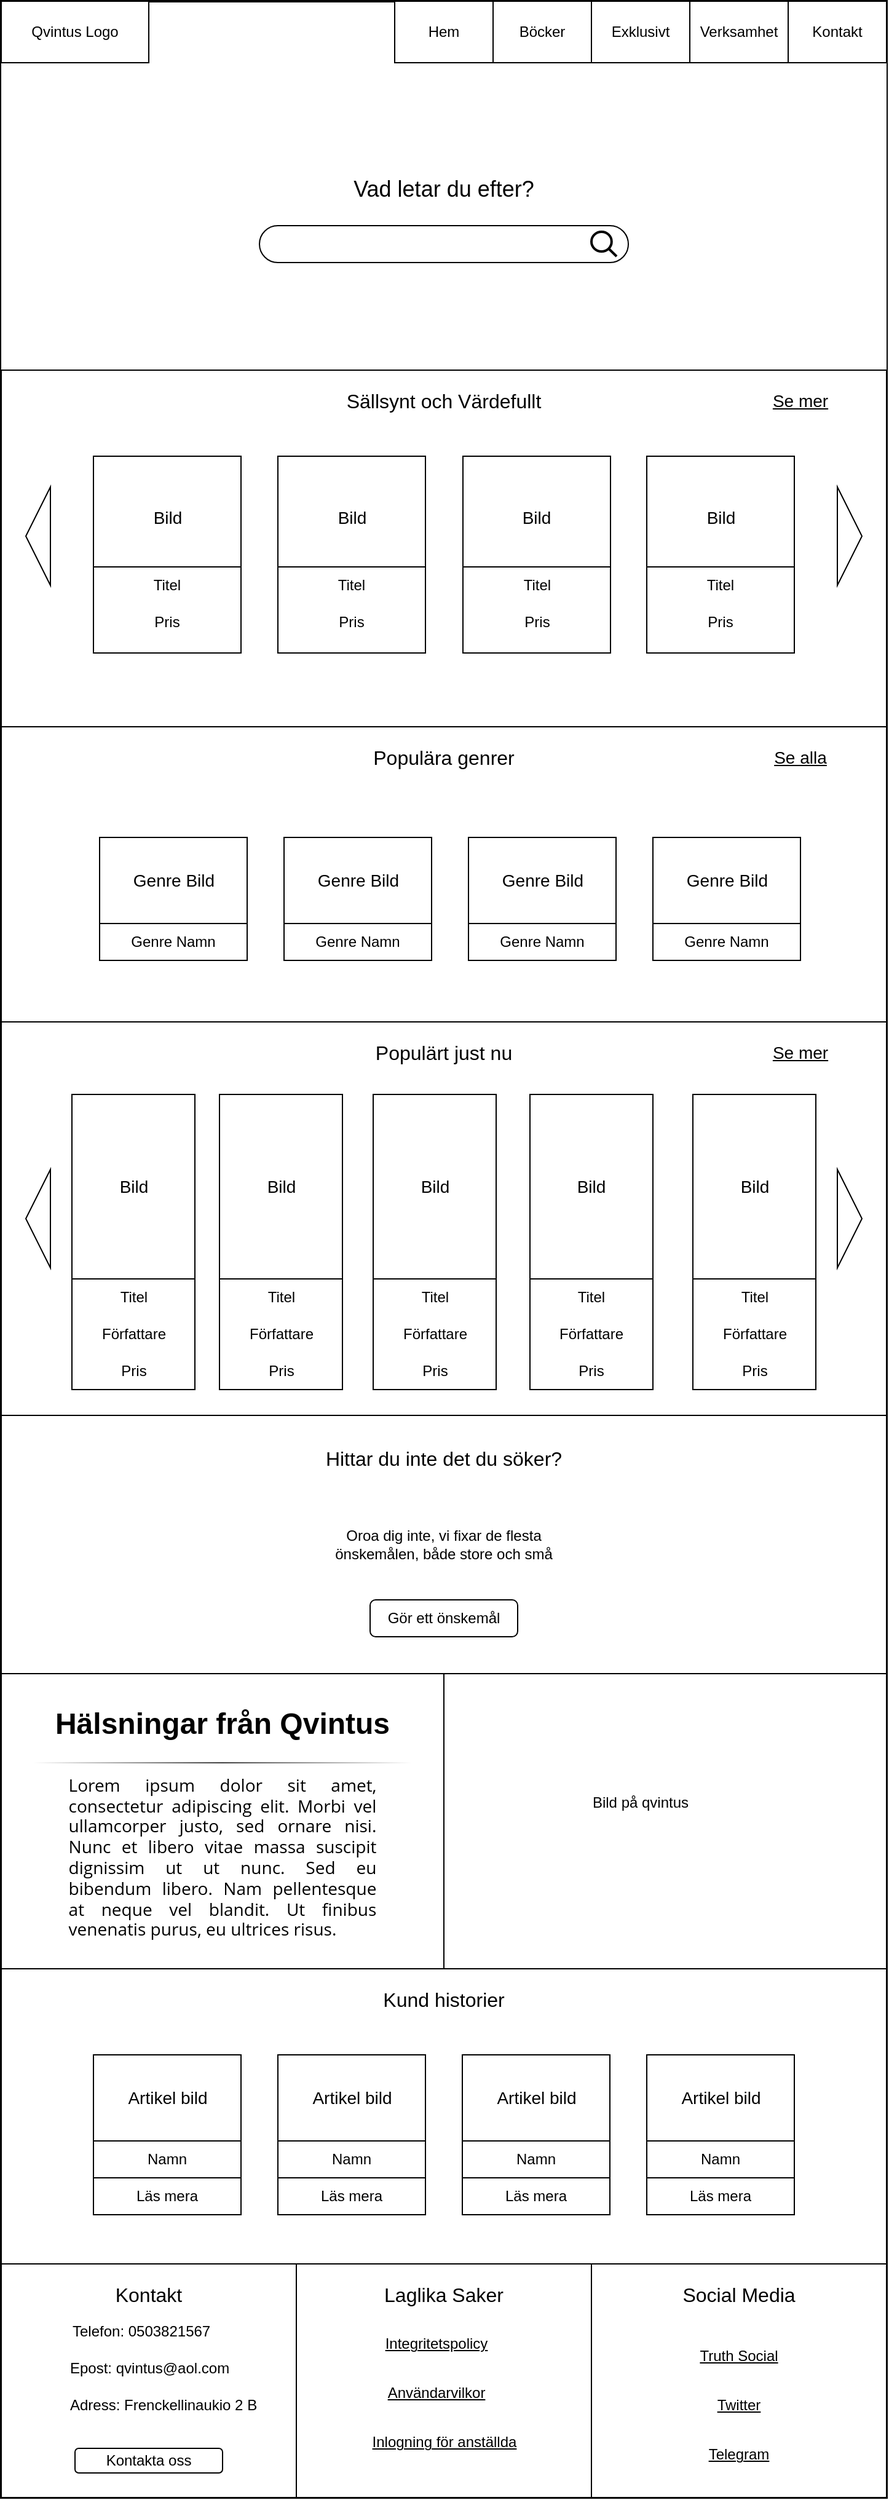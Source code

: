 <mxfile version="24.8.4" pages="8">
  <diagram name="Framsida" id="pLnlySoKtoWe7aqmdB-H">
    <mxGraphModel dx="1235" dy="671" grid="1" gridSize="10" guides="1" tooltips="1" connect="1" arrows="1" fold="1" page="1" pageScale="1" pageWidth="827" pageHeight="1169" math="0" shadow="0">
      <root>
        <mxCell id="0" />
        <mxCell id="1" parent="0" />
        <mxCell id="Ie9GXFyOtyc5cb-BF2_Z-1" value="" style="rounded=0;whiteSpace=wrap;html=1;strokeWidth=2;" vertex="1" parent="1">
          <mxGeometry x="40" y="40" width="720" height="2030" as="geometry" />
        </mxCell>
        <mxCell id="Ie9GXFyOtyc5cb-BF2_Z-2" value="" style="rounded=0;whiteSpace=wrap;html=1;strokeColor=none;" vertex="1" parent="1">
          <mxGeometry x="40" y="90" width="720" height="250" as="geometry" />
        </mxCell>
        <mxCell id="Ie9GXFyOtyc5cb-BF2_Z-3" value="" style="rounded=1;whiteSpace=wrap;html=1;arcSize=50;" vertex="1" parent="1">
          <mxGeometry x="250" y="222.5" width="300" height="30" as="geometry" />
        </mxCell>
        <mxCell id="Ie9GXFyOtyc5cb-BF2_Z-6" value="Kontakt" style="rounded=0;whiteSpace=wrap;html=1;" vertex="1" parent="1">
          <mxGeometry x="680" y="40" width="80" height="50" as="geometry" />
        </mxCell>
        <mxCell id="Ie9GXFyOtyc5cb-BF2_Z-9" value="Qvintus Logo" style="rounded=0;whiteSpace=wrap;html=1;" vertex="1" parent="1">
          <mxGeometry x="40" y="40" width="120" height="50" as="geometry" />
        </mxCell>
        <mxCell id="Ie9GXFyOtyc5cb-BF2_Z-10" value="" style="html=1;verticalLabelPosition=bottom;align=center;labelBackgroundColor=#ffffff;verticalAlign=top;strokeWidth=2;strokeColor=#000000;shadow=0;dashed=0;shape=mxgraph.ios7.icons.looking_glass;" vertex="1" parent="1">
          <mxGeometry x="520" y="227.5" width="20.5" height="20" as="geometry" />
        </mxCell>
        <mxCell id="Ie9GXFyOtyc5cb-BF2_Z-11" value="Vad letar du efter?" style="text;html=1;align=center;verticalAlign=middle;whiteSpace=wrap;rounded=0;fontSize=18;" vertex="1" parent="1">
          <mxGeometry x="280" y="177.5" width="240" height="30" as="geometry" />
        </mxCell>
        <mxCell id="Ie9GXFyOtyc5cb-BF2_Z-12" value="Verksamhet" style="rounded=0;whiteSpace=wrap;html=1;" vertex="1" parent="1">
          <mxGeometry x="600" y="40" width="80" height="50" as="geometry" />
        </mxCell>
        <mxCell id="Ie9GXFyOtyc5cb-BF2_Z-13" value="Exklusivt" style="rounded=0;whiteSpace=wrap;html=1;" vertex="1" parent="1">
          <mxGeometry x="520" y="40" width="80" height="50" as="geometry" />
        </mxCell>
        <mxCell id="Ie9GXFyOtyc5cb-BF2_Z-14" value="Böcker" style="rounded=0;whiteSpace=wrap;html=1;" vertex="1" parent="1">
          <mxGeometry x="440" y="40" width="80" height="50" as="geometry" />
        </mxCell>
        <mxCell id="Ie9GXFyOtyc5cb-BF2_Z-15" value="Hem" style="rounded=0;whiteSpace=wrap;html=1;" vertex="1" parent="1">
          <mxGeometry x="360" y="40" width="80" height="50" as="geometry" />
        </mxCell>
        <mxCell id="Ie9GXFyOtyc5cb-BF2_Z-16" value="" style="rounded=0;whiteSpace=wrap;html=1;" vertex="1" parent="1">
          <mxGeometry x="40" y="340" width="720" height="290" as="geometry" />
        </mxCell>
        <mxCell id="Ie9GXFyOtyc5cb-BF2_Z-18" value="&lt;span style=&quot;font-size: 16px;&quot;&gt;Sällsynt och Värdefullt&lt;/span&gt;" style="text;html=1;align=center;verticalAlign=middle;whiteSpace=wrap;rounded=0;fontSize=16;" vertex="1" parent="1">
          <mxGeometry x="280" y="350" width="240" height="30" as="geometry" />
        </mxCell>
        <mxCell id="Ie9GXFyOtyc5cb-BF2_Z-19" value="" style="rounded=0;whiteSpace=wrap;html=1;" vertex="1" parent="1">
          <mxGeometry x="115" y="410" width="120" height="160" as="geometry" />
        </mxCell>
        <mxCell id="Ie9GXFyOtyc5cb-BF2_Z-23" value="" style="rounded=0;whiteSpace=wrap;html=1;" vertex="1" parent="1">
          <mxGeometry x="115" y="500" width="120" height="70" as="geometry" />
        </mxCell>
        <mxCell id="Ie9GXFyOtyc5cb-BF2_Z-24" value="Bild" style="text;html=1;align=center;verticalAlign=middle;whiteSpace=wrap;rounded=0;fontSize=14;" vertex="1" parent="1">
          <mxGeometry x="132.5" y="435" width="85" height="50" as="geometry" />
        </mxCell>
        <mxCell id="Ie9GXFyOtyc5cb-BF2_Z-26" value="Titel" style="text;html=1;align=center;verticalAlign=middle;whiteSpace=wrap;rounded=0;" vertex="1" parent="1">
          <mxGeometry x="115" y="500" width="120" height="30" as="geometry" />
        </mxCell>
        <mxCell id="Ie9GXFyOtyc5cb-BF2_Z-31" value="Pris" style="text;html=1;align=center;verticalAlign=middle;whiteSpace=wrap;rounded=0;" vertex="1" parent="1">
          <mxGeometry x="115" y="530" width="120" height="30" as="geometry" />
        </mxCell>
        <mxCell id="Ie9GXFyOtyc5cb-BF2_Z-55" value="" style="triangle;whiteSpace=wrap;html=1;" vertex="1" parent="1">
          <mxGeometry x="720" y="435" width="20" height="80" as="geometry" />
        </mxCell>
        <mxCell id="Ie9GXFyOtyc5cb-BF2_Z-56" value="" style="triangle;whiteSpace=wrap;html=1;rotation=-180;" vertex="1" parent="1">
          <mxGeometry x="60" y="435" width="20" height="80" as="geometry" />
        </mxCell>
        <mxCell id="Ie9GXFyOtyc5cb-BF2_Z-57" value="" style="rounded=0;whiteSpace=wrap;html=1;" vertex="1" parent="1">
          <mxGeometry x="40" y="630" width="720" height="240" as="geometry" />
        </mxCell>
        <mxCell id="Ie9GXFyOtyc5cb-BF2_Z-58" value="&lt;span style=&quot;font-size: 16px;&quot;&gt;Populära genrer&lt;/span&gt;" style="text;html=1;align=center;verticalAlign=middle;whiteSpace=wrap;rounded=0;fontSize=16;" vertex="1" parent="1">
          <mxGeometry x="280" y="640" width="240" height="30" as="geometry" />
        </mxCell>
        <mxCell id="Ie9GXFyOtyc5cb-BF2_Z-73" value="" style="rounded=0;whiteSpace=wrap;html=1;" vertex="1" parent="1">
          <mxGeometry x="420" y="720" width="120" height="100" as="geometry" />
        </mxCell>
        <mxCell id="Ie9GXFyOtyc5cb-BF2_Z-75" value="Genre Bild" style="text;html=1;align=center;verticalAlign=middle;whiteSpace=wrap;rounded=0;fontSize=14;" vertex="1" parent="1">
          <mxGeometry x="437.5" y="730" width="85" height="50" as="geometry" />
        </mxCell>
        <mxCell id="Ie9GXFyOtyc5cb-BF2_Z-78" value="Genre Namn" style="rounded=0;whiteSpace=wrap;html=1;" vertex="1" parent="1">
          <mxGeometry x="420" y="790" width="120" height="30" as="geometry" />
        </mxCell>
        <mxCell id="Ie9GXFyOtyc5cb-BF2_Z-89" value="" style="rounded=0;whiteSpace=wrap;html=1;" vertex="1" parent="1">
          <mxGeometry x="570" y="720" width="120" height="100" as="geometry" />
        </mxCell>
        <mxCell id="Ie9GXFyOtyc5cb-BF2_Z-90" value="Genre Bild" style="text;html=1;align=center;verticalAlign=middle;whiteSpace=wrap;rounded=0;fontSize=14;" vertex="1" parent="1">
          <mxGeometry x="587.5" y="730" width="85" height="50" as="geometry" />
        </mxCell>
        <mxCell id="Ie9GXFyOtyc5cb-BF2_Z-91" value="Genre Namn" style="rounded=0;whiteSpace=wrap;html=1;" vertex="1" parent="1">
          <mxGeometry x="570" y="790" width="120" height="30" as="geometry" />
        </mxCell>
        <mxCell id="Ie9GXFyOtyc5cb-BF2_Z-92" value="" style="rounded=0;whiteSpace=wrap;html=1;" vertex="1" parent="1">
          <mxGeometry x="270" y="720" width="120" height="100" as="geometry" />
        </mxCell>
        <mxCell id="Ie9GXFyOtyc5cb-BF2_Z-93" value="Genre Bild" style="text;html=1;align=center;verticalAlign=middle;whiteSpace=wrap;rounded=0;fontSize=14;" vertex="1" parent="1">
          <mxGeometry x="287.5" y="730" width="85" height="50" as="geometry" />
        </mxCell>
        <mxCell id="Ie9GXFyOtyc5cb-BF2_Z-94" value="Genre Namn" style="rounded=0;whiteSpace=wrap;html=1;" vertex="1" parent="1">
          <mxGeometry x="270" y="790" width="120" height="30" as="geometry" />
        </mxCell>
        <mxCell id="Ie9GXFyOtyc5cb-BF2_Z-95" value="" style="rounded=0;whiteSpace=wrap;html=1;" vertex="1" parent="1">
          <mxGeometry x="120" y="720" width="120" height="100" as="geometry" />
        </mxCell>
        <mxCell id="Ie9GXFyOtyc5cb-BF2_Z-96" value="Genre Bild" style="text;html=1;align=center;verticalAlign=middle;whiteSpace=wrap;rounded=0;fontSize=14;" vertex="1" parent="1">
          <mxGeometry x="137.5" y="730" width="85" height="50" as="geometry" />
        </mxCell>
        <mxCell id="Ie9GXFyOtyc5cb-BF2_Z-97" value="Genre Namn" style="rounded=0;whiteSpace=wrap;html=1;" vertex="1" parent="1">
          <mxGeometry x="120" y="790" width="120" height="30" as="geometry" />
        </mxCell>
        <mxCell id="Ie9GXFyOtyc5cb-BF2_Z-98" value="" style="rounded=0;whiteSpace=wrap;html=1;" vertex="1" parent="1">
          <mxGeometry x="265" y="410" width="120" height="160" as="geometry" />
        </mxCell>
        <mxCell id="Ie9GXFyOtyc5cb-BF2_Z-99" value="" style="rounded=0;whiteSpace=wrap;html=1;" vertex="1" parent="1">
          <mxGeometry x="265" y="500" width="120" height="70" as="geometry" />
        </mxCell>
        <mxCell id="Ie9GXFyOtyc5cb-BF2_Z-100" value="Bild" style="text;html=1;align=center;verticalAlign=middle;whiteSpace=wrap;rounded=0;fontSize=14;" vertex="1" parent="1">
          <mxGeometry x="282.5" y="435" width="85" height="50" as="geometry" />
        </mxCell>
        <mxCell id="Ie9GXFyOtyc5cb-BF2_Z-101" value="Titel" style="text;html=1;align=center;verticalAlign=middle;whiteSpace=wrap;rounded=0;" vertex="1" parent="1">
          <mxGeometry x="265" y="500" width="120" height="30" as="geometry" />
        </mxCell>
        <mxCell id="Ie9GXFyOtyc5cb-BF2_Z-102" value="Pris" style="text;html=1;align=center;verticalAlign=middle;whiteSpace=wrap;rounded=0;" vertex="1" parent="1">
          <mxGeometry x="265" y="530" width="120" height="30" as="geometry" />
        </mxCell>
        <mxCell id="Ie9GXFyOtyc5cb-BF2_Z-103" value="" style="rounded=0;whiteSpace=wrap;html=1;" vertex="1" parent="1">
          <mxGeometry x="415.5" y="410" width="120" height="160" as="geometry" />
        </mxCell>
        <mxCell id="Ie9GXFyOtyc5cb-BF2_Z-104" value="" style="rounded=0;whiteSpace=wrap;html=1;" vertex="1" parent="1">
          <mxGeometry x="415.5" y="500" width="120" height="70" as="geometry" />
        </mxCell>
        <mxCell id="Ie9GXFyOtyc5cb-BF2_Z-105" value="Bild" style="text;html=1;align=center;verticalAlign=middle;whiteSpace=wrap;rounded=0;fontSize=14;" vertex="1" parent="1">
          <mxGeometry x="433" y="435" width="85" height="50" as="geometry" />
        </mxCell>
        <mxCell id="Ie9GXFyOtyc5cb-BF2_Z-106" value="Titel" style="text;html=1;align=center;verticalAlign=middle;whiteSpace=wrap;rounded=0;" vertex="1" parent="1">
          <mxGeometry x="415.5" y="500" width="120" height="30" as="geometry" />
        </mxCell>
        <mxCell id="Ie9GXFyOtyc5cb-BF2_Z-107" value="Pris" style="text;html=1;align=center;verticalAlign=middle;whiteSpace=wrap;rounded=0;" vertex="1" parent="1">
          <mxGeometry x="415.5" y="530" width="120" height="30" as="geometry" />
        </mxCell>
        <mxCell id="Ie9GXFyOtyc5cb-BF2_Z-108" value="" style="rounded=0;whiteSpace=wrap;html=1;" vertex="1" parent="1">
          <mxGeometry x="565" y="410" width="120" height="160" as="geometry" />
        </mxCell>
        <mxCell id="Ie9GXFyOtyc5cb-BF2_Z-109" value="" style="rounded=0;whiteSpace=wrap;html=1;" vertex="1" parent="1">
          <mxGeometry x="565" y="500" width="120" height="70" as="geometry" />
        </mxCell>
        <mxCell id="Ie9GXFyOtyc5cb-BF2_Z-110" value="Bild" style="text;html=1;align=center;verticalAlign=middle;whiteSpace=wrap;rounded=0;fontSize=14;" vertex="1" parent="1">
          <mxGeometry x="582.5" y="435" width="85" height="50" as="geometry" />
        </mxCell>
        <mxCell id="Ie9GXFyOtyc5cb-BF2_Z-111" value="Titel" style="text;html=1;align=center;verticalAlign=middle;whiteSpace=wrap;rounded=0;" vertex="1" parent="1">
          <mxGeometry x="565" y="500" width="120" height="30" as="geometry" />
        </mxCell>
        <mxCell id="Ie9GXFyOtyc5cb-BF2_Z-112" value="Pris" style="text;html=1;align=center;verticalAlign=middle;whiteSpace=wrap;rounded=0;" vertex="1" parent="1">
          <mxGeometry x="565" y="530" width="120" height="30" as="geometry" />
        </mxCell>
        <mxCell id="Ie9GXFyOtyc5cb-BF2_Z-113" value="Se mer" style="text;html=1;align=center;verticalAlign=middle;whiteSpace=wrap;rounded=0;fontStyle=4;fontSize=14;" vertex="1" parent="1">
          <mxGeometry x="640" y="350" width="100" height="30" as="geometry" />
        </mxCell>
        <mxCell id="Ie9GXFyOtyc5cb-BF2_Z-114" value="Se alla" style="text;html=1;align=center;verticalAlign=middle;whiteSpace=wrap;rounded=0;fontStyle=4;fontSize=14;" vertex="1" parent="1">
          <mxGeometry x="640" y="640" width="100" height="30" as="geometry" />
        </mxCell>
        <mxCell id="Ie9GXFyOtyc5cb-BF2_Z-130" value="" style="rounded=0;whiteSpace=wrap;html=1;" vertex="1" parent="1">
          <mxGeometry x="40" y="870" width="720" height="320" as="geometry" />
        </mxCell>
        <mxCell id="Ie9GXFyOtyc5cb-BF2_Z-131" value="&lt;span style=&quot;font-size: 16px;&quot;&gt;Populärt just nu&lt;/span&gt;" style="text;html=1;align=center;verticalAlign=middle;whiteSpace=wrap;rounded=0;fontSize=16;" vertex="1" parent="1">
          <mxGeometry x="280" y="880" width="240" height="30" as="geometry" />
        </mxCell>
        <mxCell id="Ie9GXFyOtyc5cb-BF2_Z-137" value="" style="triangle;whiteSpace=wrap;html=1;" vertex="1" parent="1">
          <mxGeometry x="720" y="990" width="20" height="80" as="geometry" />
        </mxCell>
        <mxCell id="Ie9GXFyOtyc5cb-BF2_Z-138" value="" style="triangle;whiteSpace=wrap;html=1;rotation=-180;" vertex="1" parent="1">
          <mxGeometry x="60" y="990" width="20" height="80" as="geometry" />
        </mxCell>
        <mxCell id="Ie9GXFyOtyc5cb-BF2_Z-154" value="Se mer" style="text;html=1;align=center;verticalAlign=middle;whiteSpace=wrap;rounded=0;fontStyle=4;fontSize=14;" vertex="1" parent="1">
          <mxGeometry x="640" y="880" width="100" height="30" as="geometry" />
        </mxCell>
        <mxCell id="Ie9GXFyOtyc5cb-BF2_Z-155" value="" style="rounded=0;whiteSpace=wrap;html=1;" vertex="1" parent="1">
          <mxGeometry x="97.5" y="929" width="100" height="240" as="geometry" />
        </mxCell>
        <mxCell id="Ie9GXFyOtyc5cb-BF2_Z-156" value="" style="rounded=0;whiteSpace=wrap;html=1;" vertex="1" parent="1">
          <mxGeometry x="217.5" y="929" width="100" height="240" as="geometry" />
        </mxCell>
        <mxCell id="Ie9GXFyOtyc5cb-BF2_Z-157" value="" style="rounded=0;whiteSpace=wrap;html=1;" vertex="1" parent="1">
          <mxGeometry x="342.5" y="929" width="100" height="240" as="geometry" />
        </mxCell>
        <mxCell id="Ie9GXFyOtyc5cb-BF2_Z-158" value="" style="rounded=0;whiteSpace=wrap;html=1;" vertex="1" parent="1">
          <mxGeometry x="470" y="929" width="100" height="240" as="geometry" />
        </mxCell>
        <mxCell id="Ie9GXFyOtyc5cb-BF2_Z-159" value="" style="rounded=0;whiteSpace=wrap;html=1;" vertex="1" parent="1">
          <mxGeometry x="602.5" y="929" width="100" height="240" as="geometry" />
        </mxCell>
        <mxCell id="Ie9GXFyOtyc5cb-BF2_Z-160" value="Bild" style="rounded=0;whiteSpace=wrap;html=1;fontSize=14;" vertex="1" parent="1">
          <mxGeometry x="97.5" y="929" width="100" height="150" as="geometry" />
        </mxCell>
        <mxCell id="Ie9GXFyOtyc5cb-BF2_Z-161" value="Titel" style="text;html=1;align=center;verticalAlign=middle;whiteSpace=wrap;rounded=0;" vertex="1" parent="1">
          <mxGeometry x="97.5" y="1079" width="100" height="30" as="geometry" />
        </mxCell>
        <mxCell id="Ie9GXFyOtyc5cb-BF2_Z-162" value="Författare" style="text;html=1;align=center;verticalAlign=middle;whiteSpace=wrap;rounded=0;" vertex="1" parent="1">
          <mxGeometry x="97.5" y="1109" width="100" height="30" as="geometry" />
        </mxCell>
        <mxCell id="Ie9GXFyOtyc5cb-BF2_Z-163" value="Pris" style="text;html=1;align=center;verticalAlign=middle;whiteSpace=wrap;rounded=0;" vertex="1" parent="1">
          <mxGeometry x="97.5" y="1139" width="100" height="30" as="geometry" />
        </mxCell>
        <mxCell id="Ie9GXFyOtyc5cb-BF2_Z-164" value="Bild" style="rounded=0;whiteSpace=wrap;html=1;fontSize=14;" vertex="1" parent="1">
          <mxGeometry x="217.5" y="929" width="100" height="150" as="geometry" />
        </mxCell>
        <mxCell id="Ie9GXFyOtyc5cb-BF2_Z-165" value="Titel" style="text;html=1;align=center;verticalAlign=middle;whiteSpace=wrap;rounded=0;" vertex="1" parent="1">
          <mxGeometry x="217.5" y="1079" width="100" height="30" as="geometry" />
        </mxCell>
        <mxCell id="Ie9GXFyOtyc5cb-BF2_Z-166" value="Författare" style="text;html=1;align=center;verticalAlign=middle;whiteSpace=wrap;rounded=0;" vertex="1" parent="1">
          <mxGeometry x="217.5" y="1109" width="100" height="30" as="geometry" />
        </mxCell>
        <mxCell id="Ie9GXFyOtyc5cb-BF2_Z-167" value="Pris" style="text;html=1;align=center;verticalAlign=middle;whiteSpace=wrap;rounded=0;" vertex="1" parent="1">
          <mxGeometry x="217.5" y="1139" width="100" height="30" as="geometry" />
        </mxCell>
        <mxCell id="Ie9GXFyOtyc5cb-BF2_Z-168" value="Bild" style="rounded=0;whiteSpace=wrap;html=1;fontSize=14;" vertex="1" parent="1">
          <mxGeometry x="342.5" y="929" width="100" height="150" as="geometry" />
        </mxCell>
        <mxCell id="Ie9GXFyOtyc5cb-BF2_Z-169" value="Titel" style="text;html=1;align=center;verticalAlign=middle;whiteSpace=wrap;rounded=0;" vertex="1" parent="1">
          <mxGeometry x="342.5" y="1079" width="100" height="30" as="geometry" />
        </mxCell>
        <mxCell id="Ie9GXFyOtyc5cb-BF2_Z-170" value="Författare" style="text;html=1;align=center;verticalAlign=middle;whiteSpace=wrap;rounded=0;" vertex="1" parent="1">
          <mxGeometry x="342.5" y="1109" width="100" height="30" as="geometry" />
        </mxCell>
        <mxCell id="Ie9GXFyOtyc5cb-BF2_Z-171" value="Pris" style="text;html=1;align=center;verticalAlign=middle;whiteSpace=wrap;rounded=0;" vertex="1" parent="1">
          <mxGeometry x="342.5" y="1139" width="100" height="30" as="geometry" />
        </mxCell>
        <mxCell id="Ie9GXFyOtyc5cb-BF2_Z-172" value="Bild" style="rounded=0;whiteSpace=wrap;html=1;fontSize=14;" vertex="1" parent="1">
          <mxGeometry x="470" y="929" width="100" height="150" as="geometry" />
        </mxCell>
        <mxCell id="Ie9GXFyOtyc5cb-BF2_Z-173" value="Titel" style="text;html=1;align=center;verticalAlign=middle;whiteSpace=wrap;rounded=0;" vertex="1" parent="1">
          <mxGeometry x="470" y="1079" width="100" height="30" as="geometry" />
        </mxCell>
        <mxCell id="Ie9GXFyOtyc5cb-BF2_Z-174" value="Författare" style="text;html=1;align=center;verticalAlign=middle;whiteSpace=wrap;rounded=0;" vertex="1" parent="1">
          <mxGeometry x="470" y="1109" width="100" height="30" as="geometry" />
        </mxCell>
        <mxCell id="Ie9GXFyOtyc5cb-BF2_Z-175" value="Pris" style="text;html=1;align=center;verticalAlign=middle;whiteSpace=wrap;rounded=0;" vertex="1" parent="1">
          <mxGeometry x="470" y="1139" width="100" height="30" as="geometry" />
        </mxCell>
        <mxCell id="Ie9GXFyOtyc5cb-BF2_Z-180" value="Bild" style="rounded=0;whiteSpace=wrap;html=1;fontSize=14;" vertex="1" parent="1">
          <mxGeometry x="602.5" y="929" width="100" height="150" as="geometry" />
        </mxCell>
        <mxCell id="Ie9GXFyOtyc5cb-BF2_Z-181" value="Titel" style="text;html=1;align=center;verticalAlign=middle;whiteSpace=wrap;rounded=0;" vertex="1" parent="1">
          <mxGeometry x="602.5" y="1079" width="100" height="30" as="geometry" />
        </mxCell>
        <mxCell id="Ie9GXFyOtyc5cb-BF2_Z-182" value="Författare" style="text;html=1;align=center;verticalAlign=middle;whiteSpace=wrap;rounded=0;" vertex="1" parent="1">
          <mxGeometry x="602.5" y="1109" width="100" height="30" as="geometry" />
        </mxCell>
        <mxCell id="Ie9GXFyOtyc5cb-BF2_Z-183" value="Pris" style="text;html=1;align=center;verticalAlign=middle;whiteSpace=wrap;rounded=0;" vertex="1" parent="1">
          <mxGeometry x="602.5" y="1139" width="100" height="30" as="geometry" />
        </mxCell>
        <mxCell id="Ie9GXFyOtyc5cb-BF2_Z-184" value="" style="rounded=0;whiteSpace=wrap;html=1;" vertex="1" parent="1">
          <mxGeometry x="40" y="1190" width="720" height="210" as="geometry" />
        </mxCell>
        <mxCell id="Ie9GXFyOtyc5cb-BF2_Z-185" value="&lt;span style=&quot;font-size: 16px;&quot;&gt;Hittar du inte det du söker?&lt;/span&gt;" style="text;html=1;align=center;verticalAlign=middle;whiteSpace=wrap;rounded=0;fontSize=16;" vertex="1" parent="1">
          <mxGeometry x="280" y="1210" width="240" height="30" as="geometry" />
        </mxCell>
        <mxCell id="Ie9GXFyOtyc5cb-BF2_Z-186" value="Oroa dig inte, vi fixar de flesta önskemålen, både store och små" style="text;html=1;align=center;verticalAlign=middle;whiteSpace=wrap;rounded=0;" vertex="1" parent="1">
          <mxGeometry x="285" y="1250" width="230" height="90" as="geometry" />
        </mxCell>
        <mxCell id="Ie9GXFyOtyc5cb-BF2_Z-187" value="Gör ett önskemål" style="rounded=1;whiteSpace=wrap;html=1;" vertex="1" parent="1">
          <mxGeometry x="340" y="1340" width="120" height="30" as="geometry" />
        </mxCell>
        <mxCell id="Ie9GXFyOtyc5cb-BF2_Z-188" value="" style="rounded=0;whiteSpace=wrap;html=1;" vertex="1" parent="1">
          <mxGeometry x="40" y="1400" width="360" height="240" as="geometry" />
        </mxCell>
        <mxCell id="Ie9GXFyOtyc5cb-BF2_Z-189" value="" style="rounded=0;whiteSpace=wrap;html=1;" vertex="1" parent="1">
          <mxGeometry x="400" y="1400" width="360" height="240" as="geometry" />
        </mxCell>
        <mxCell id="Ie9GXFyOtyc5cb-BF2_Z-190" value="&lt;h1 style=&quot;margin-top: 0px;&quot;&gt;Hälsningar från Qvintus&lt;/h1&gt;&lt;hr style=&quot;margin: 0px; padding: 0px; clear: both; border: 0px; height: 1px; background-image: linear-gradient(to right, rgba(0, 0, 0, 0), rgba(0, 0, 0, 0.75), rgba(0, 0, 0, 0)); font-family: &amp;quot;Open Sans&amp;quot;, Arial, sans-serif; font-size: 14px; background-color: rgb(255, 255, 255);&quot;&gt;&lt;div id=&quot;Content&quot; style=&quot;margin: 0px; padding: 0px; position: relative; font-family: &amp;quot;Open Sans&amp;quot;, Arial, sans-serif; font-size: 14px; background-color: rgb(255, 255, 255);&quot;&gt;&lt;div id=&quot;bannerL&quot; style=&quot;margin: 0px 0px 0px -300px; padding: 0px; position: sticky; top: 20px; width: 300px; height: 10px; float: left;&quot;&gt;&lt;/div&gt;&lt;div id=&quot;bannerR&quot; style=&quot;margin: 0px -300px 0px 0px; padding: 0px; position: sticky; top: 20px; width: 300px; height: 10px; float: right;&quot;&gt;&lt;/div&gt;&lt;div class=&quot;boxed&quot; style=&quot;margin: 10px 28.8px; padding: 0px; clear: both;&quot;&gt;&lt;div id=&quot;lipsum&quot; style=&quot;margin: 0px; padding: 0px;&quot;&gt;&lt;p style=&quot;text-align: justify; margin: 0px 0px 15px; padding: 0px;&quot;&gt;Lorem ipsum dolor sit amet, consectetur adipiscing elit. Morbi vel ullamcorper justo, sed ornare nisi. Nunc et libero vitae massa suscipit dignissim ut ut nunc. Sed eu bibendum libero. Nam pellentesque at neque vel blandit. Ut finibus venenatis purus, eu ultrices risus.&lt;/p&gt;&lt;/div&gt;&lt;/div&gt;&lt;/div&gt;" style="text;html=1;whiteSpace=wrap;overflow=hidden;rounded=0;align=center;" vertex="1" parent="1">
          <mxGeometry x="65" y="1420" width="310" height="200" as="geometry" />
        </mxCell>
        <mxCell id="Ie9GXFyOtyc5cb-BF2_Z-191" value="Bild på qvintus" style="text;html=1;align=center;verticalAlign=middle;whiteSpace=wrap;rounded=0;" vertex="1" parent="1">
          <mxGeometry x="475" y="1490" width="170" height="30" as="geometry" />
        </mxCell>
        <mxCell id="Ie9GXFyOtyc5cb-BF2_Z-192" value="" style="rounded=0;whiteSpace=wrap;html=1;" vertex="1" parent="1">
          <mxGeometry x="40" y="1640" width="720" height="240" as="geometry" />
        </mxCell>
        <mxCell id="Ie9GXFyOtyc5cb-BF2_Z-193" value="&lt;span style=&quot;font-size: 16px;&quot;&gt;Kund historier&lt;/span&gt;" style="text;html=1;align=center;verticalAlign=middle;whiteSpace=wrap;rounded=0;fontSize=16;" vertex="1" parent="1">
          <mxGeometry x="280" y="1650" width="240" height="30" as="geometry" />
        </mxCell>
        <mxCell id="Ie9GXFyOtyc5cb-BF2_Z-194" value="" style="rounded=0;whiteSpace=wrap;html=1;" vertex="1" parent="1">
          <mxGeometry x="415" y="1710" width="120" height="130" as="geometry" />
        </mxCell>
        <mxCell id="Ie9GXFyOtyc5cb-BF2_Z-197" value="" style="rounded=0;whiteSpace=wrap;html=1;" vertex="1" parent="1">
          <mxGeometry x="565" y="1710" width="120" height="130" as="geometry" />
        </mxCell>
        <mxCell id="Ie9GXFyOtyc5cb-BF2_Z-200" value="" style="rounded=0;whiteSpace=wrap;html=1;" vertex="1" parent="1">
          <mxGeometry x="265" y="1710" width="120" height="130" as="geometry" />
        </mxCell>
        <mxCell id="Ie9GXFyOtyc5cb-BF2_Z-203" value="" style="rounded=0;whiteSpace=wrap;html=1;" vertex="1" parent="1">
          <mxGeometry x="115" y="1710" width="120" height="130" as="geometry" />
        </mxCell>
        <mxCell id="Ie9GXFyOtyc5cb-BF2_Z-204" value="Artikel bild" style="text;html=1;align=center;verticalAlign=middle;whiteSpace=wrap;rounded=0;fontSize=14;" vertex="1" parent="1">
          <mxGeometry x="132.5" y="1720" width="85" height="50" as="geometry" />
        </mxCell>
        <mxCell id="Ie9GXFyOtyc5cb-BF2_Z-205" value="Namn" style="rounded=0;whiteSpace=wrap;html=1;" vertex="1" parent="1">
          <mxGeometry x="115" y="1780" width="120" height="30" as="geometry" />
        </mxCell>
        <mxCell id="Ie9GXFyOtyc5cb-BF2_Z-209" value="Läs mera" style="rounded=0;whiteSpace=wrap;html=1;" vertex="1" parent="1">
          <mxGeometry x="115" y="1810" width="120" height="30" as="geometry" />
        </mxCell>
        <mxCell id="Ie9GXFyOtyc5cb-BF2_Z-210" value="Artikel bild" style="text;html=1;align=center;verticalAlign=middle;whiteSpace=wrap;rounded=0;fontSize=14;" vertex="1" parent="1">
          <mxGeometry x="282.5" y="1720" width="85" height="50" as="geometry" />
        </mxCell>
        <mxCell id="Ie9GXFyOtyc5cb-BF2_Z-211" value="Namn" style="rounded=0;whiteSpace=wrap;html=1;" vertex="1" parent="1">
          <mxGeometry x="265" y="1780" width="120" height="30" as="geometry" />
        </mxCell>
        <mxCell id="Ie9GXFyOtyc5cb-BF2_Z-212" value="Läs mera" style="rounded=0;whiteSpace=wrap;html=1;" vertex="1" parent="1">
          <mxGeometry x="265" y="1810" width="120" height="30" as="geometry" />
        </mxCell>
        <mxCell id="Ie9GXFyOtyc5cb-BF2_Z-213" value="Artikel bild" style="text;html=1;align=center;verticalAlign=middle;whiteSpace=wrap;rounded=0;fontSize=14;" vertex="1" parent="1">
          <mxGeometry x="432.5" y="1720" width="85" height="50" as="geometry" />
        </mxCell>
        <mxCell id="Ie9GXFyOtyc5cb-BF2_Z-214" value="Namn" style="rounded=0;whiteSpace=wrap;html=1;" vertex="1" parent="1">
          <mxGeometry x="415" y="1780" width="120" height="30" as="geometry" />
        </mxCell>
        <mxCell id="Ie9GXFyOtyc5cb-BF2_Z-215" value="Läs mera" style="rounded=0;whiteSpace=wrap;html=1;" vertex="1" parent="1">
          <mxGeometry x="415" y="1810" width="120" height="30" as="geometry" />
        </mxCell>
        <mxCell id="Ie9GXFyOtyc5cb-BF2_Z-216" value="Artikel bild" style="text;html=1;align=center;verticalAlign=middle;whiteSpace=wrap;rounded=0;fontSize=14;" vertex="1" parent="1">
          <mxGeometry x="582.5" y="1720" width="85" height="50" as="geometry" />
        </mxCell>
        <mxCell id="Ie9GXFyOtyc5cb-BF2_Z-217" value="Namn" style="rounded=0;whiteSpace=wrap;html=1;" vertex="1" parent="1">
          <mxGeometry x="565" y="1780" width="120" height="30" as="geometry" />
        </mxCell>
        <mxCell id="Ie9GXFyOtyc5cb-BF2_Z-218" value="Läs mera" style="rounded=0;whiteSpace=wrap;html=1;" vertex="1" parent="1">
          <mxGeometry x="565" y="1810" width="120" height="30" as="geometry" />
        </mxCell>
        <mxCell id="Ie9GXFyOtyc5cb-BF2_Z-219" value="" style="rounded=0;whiteSpace=wrap;html=1;" vertex="1" parent="1">
          <mxGeometry x="40" y="1880" width="240" height="190" as="geometry" />
        </mxCell>
        <mxCell id="Ie9GXFyOtyc5cb-BF2_Z-220" value="" style="rounded=0;whiteSpace=wrap;html=1;" vertex="1" parent="1">
          <mxGeometry x="280" y="1880" width="240" height="190" as="geometry" />
        </mxCell>
        <mxCell id="Ie9GXFyOtyc5cb-BF2_Z-221" value="" style="rounded=0;whiteSpace=wrap;html=1;" vertex="1" parent="1">
          <mxGeometry x="520" y="1880" width="240" height="190" as="geometry" />
        </mxCell>
        <mxCell id="Ie9GXFyOtyc5cb-BF2_Z-222" value="Kontakt" style="text;html=1;align=center;verticalAlign=middle;whiteSpace=wrap;rounded=0;fontSize=16;" vertex="1" parent="1">
          <mxGeometry x="100" y="1890" width="120" height="30" as="geometry" />
        </mxCell>
        <mxCell id="Ie9GXFyOtyc5cb-BF2_Z-223" value="Laglika Saker" style="text;html=1;align=center;verticalAlign=middle;whiteSpace=wrap;rounded=0;fontSize=16;" vertex="1" parent="1">
          <mxGeometry x="340" y="1890" width="120" height="30" as="geometry" />
        </mxCell>
        <mxCell id="Ie9GXFyOtyc5cb-BF2_Z-224" value="Social Media" style="text;html=1;align=center;verticalAlign=middle;whiteSpace=wrap;rounded=0;fontSize=16;" vertex="1" parent="1">
          <mxGeometry x="580" y="1890" width="120" height="30" as="geometry" />
        </mxCell>
        <mxCell id="Ie9GXFyOtyc5cb-BF2_Z-225" value="Telefon: 0503821567" style="text;html=1;align=left;verticalAlign=middle;whiteSpace=wrap;rounded=0;" vertex="1" parent="1">
          <mxGeometry x="96.25" y="1920" width="120" height="30" as="geometry" />
        </mxCell>
        <mxCell id="Ie9GXFyOtyc5cb-BF2_Z-226" value="Epost: qvintus@aol.com" style="text;html=1;align=left;verticalAlign=middle;whiteSpace=wrap;rounded=0;" vertex="1" parent="1">
          <mxGeometry x="93.75" y="1950" width="132.5" height="30" as="geometry" />
        </mxCell>
        <mxCell id="Ie9GXFyOtyc5cb-BF2_Z-228" value="Kontakta oss" style="rounded=1;whiteSpace=wrap;html=1;" vertex="1" parent="1">
          <mxGeometry x="100" y="2030" width="120" height="20" as="geometry" />
        </mxCell>
        <mxCell id="Ie9GXFyOtyc5cb-BF2_Z-229" value="Integritetspolicy" style="text;html=1;align=center;verticalAlign=middle;whiteSpace=wrap;rounded=0;fontStyle=4" vertex="1" parent="1">
          <mxGeometry x="345" y="1930" width="97.5" height="30" as="geometry" />
        </mxCell>
        <mxCell id="Ie9GXFyOtyc5cb-BF2_Z-230" value="Adress: Frenckellinaukio 2 B" style="text;html=1;align=left;verticalAlign=middle;whiteSpace=wrap;rounded=0;" vertex="1" parent="1">
          <mxGeometry x="93.75" y="1980" width="156.25" height="30" as="geometry" />
        </mxCell>
        <mxCell id="Ie9GXFyOtyc5cb-BF2_Z-232" value="Användarvilkor" style="text;html=1;align=center;verticalAlign=middle;whiteSpace=wrap;rounded=0;fontStyle=4" vertex="1" parent="1">
          <mxGeometry x="345" y="1970" width="97.5" height="30" as="geometry" />
        </mxCell>
        <mxCell id="Ie9GXFyOtyc5cb-BF2_Z-233" value="Truth Social" style="text;html=1;align=center;verticalAlign=middle;whiteSpace=wrap;rounded=0;fontStyle=4" vertex="1" parent="1">
          <mxGeometry x="591.25" y="1940" width="97.5" height="30" as="geometry" />
        </mxCell>
        <mxCell id="Ie9GXFyOtyc5cb-BF2_Z-234" value="Twitter" style="text;html=1;align=center;verticalAlign=middle;whiteSpace=wrap;rounded=0;fontStyle=4" vertex="1" parent="1">
          <mxGeometry x="591.25" y="1980" width="97.5" height="30" as="geometry" />
        </mxCell>
        <mxCell id="Ie9GXFyOtyc5cb-BF2_Z-235" value="Telegram" style="text;html=1;align=center;verticalAlign=middle;whiteSpace=wrap;rounded=0;fontStyle=4" vertex="1" parent="1">
          <mxGeometry x="591.25" y="2020" width="97.5" height="30" as="geometry" />
        </mxCell>
        <mxCell id="n_oXfTzsH7i4QRgCLrEk-1" value="Inlogning för anställda" style="text;html=1;align=center;verticalAlign=middle;whiteSpace=wrap;rounded=0;fontStyle=4" vertex="1" parent="1">
          <mxGeometry x="325.63" y="2010" width="148.75" height="30" as="geometry" />
        </mxCell>
      </root>
    </mxGraphModel>
  </diagram>
  <diagram id="Jtzj5s758oZhBq6UQmLk" name="Bok Sida">
    <mxGraphModel dx="1500" dy="814" grid="1" gridSize="10" guides="1" tooltips="1" connect="1" arrows="1" fold="1" page="1" pageScale="1" pageWidth="827" pageHeight="1169" math="0" shadow="0">
      <root>
        <mxCell id="0" />
        <mxCell id="1" parent="0" />
        <mxCell id="w06Joc1WWN4rJvagcyrQ-1" value="" style="rounded=0;whiteSpace=wrap;html=1;strokeWidth=2;" vertex="1" parent="1">
          <mxGeometry x="40" y="40" width="720" height="880" as="geometry" />
        </mxCell>
        <mxCell id="w06Joc1WWN4rJvagcyrQ-2" value="Kontakt" style="rounded=0;whiteSpace=wrap;html=1;" vertex="1" parent="1">
          <mxGeometry x="680" y="40" width="80" height="50" as="geometry" />
        </mxCell>
        <mxCell id="w06Joc1WWN4rJvagcyrQ-3" value="Qvintus Logo" style="rounded=0;whiteSpace=wrap;html=1;" vertex="1" parent="1">
          <mxGeometry x="40" y="40" width="120" height="50" as="geometry" />
        </mxCell>
        <mxCell id="w06Joc1WWN4rJvagcyrQ-4" value="Verksamhet" style="rounded=0;whiteSpace=wrap;html=1;" vertex="1" parent="1">
          <mxGeometry x="600" y="40" width="80" height="50" as="geometry" />
        </mxCell>
        <mxCell id="w06Joc1WWN4rJvagcyrQ-5" value="Exklusivt" style="rounded=0;whiteSpace=wrap;html=1;" vertex="1" parent="1">
          <mxGeometry x="520" y="40" width="80" height="50" as="geometry" />
        </mxCell>
        <mxCell id="w06Joc1WWN4rJvagcyrQ-6" value="Böcker" style="rounded=0;whiteSpace=wrap;html=1;" vertex="1" parent="1">
          <mxGeometry x="440" y="40" width="80" height="50" as="geometry" />
        </mxCell>
        <mxCell id="w06Joc1WWN4rJvagcyrQ-7" value="Hem" style="rounded=0;whiteSpace=wrap;html=1;" vertex="1" parent="1">
          <mxGeometry x="360" y="40" width="80" height="50" as="geometry" />
        </mxCell>
        <mxCell id="w06Joc1WWN4rJvagcyrQ-10" value="Böcker" style="text;html=1;align=center;verticalAlign=middle;whiteSpace=wrap;rounded=0;fontSize=18;" vertex="1" parent="1">
          <mxGeometry x="300" y="130" width="200" height="50" as="geometry" />
        </mxCell>
        <mxCell id="w06Joc1WWN4rJvagcyrQ-17" value="" style="rounded=0;whiteSpace=wrap;html=1;" vertex="1" parent="1">
          <mxGeometry x="40" y="730" width="240" height="190" as="geometry" />
        </mxCell>
        <mxCell id="w06Joc1WWN4rJvagcyrQ-18" value="" style="rounded=0;whiteSpace=wrap;html=1;" vertex="1" parent="1">
          <mxGeometry x="280" y="730" width="240" height="190" as="geometry" />
        </mxCell>
        <mxCell id="w06Joc1WWN4rJvagcyrQ-19" value="" style="rounded=0;whiteSpace=wrap;html=1;" vertex="1" parent="1">
          <mxGeometry x="520" y="730" width="240" height="190" as="geometry" />
        </mxCell>
        <mxCell id="w06Joc1WWN4rJvagcyrQ-20" value="Kontakt" style="text;html=1;align=center;verticalAlign=middle;whiteSpace=wrap;rounded=0;fontSize=16;" vertex="1" parent="1">
          <mxGeometry x="100" y="740" width="120" height="30" as="geometry" />
        </mxCell>
        <mxCell id="w06Joc1WWN4rJvagcyrQ-21" value="Laglika Saker" style="text;html=1;align=center;verticalAlign=middle;whiteSpace=wrap;rounded=0;fontSize=16;" vertex="1" parent="1">
          <mxGeometry x="340" y="740" width="120" height="30" as="geometry" />
        </mxCell>
        <mxCell id="w06Joc1WWN4rJvagcyrQ-22" value="Social Media" style="text;html=1;align=center;verticalAlign=middle;whiteSpace=wrap;rounded=0;fontSize=16;" vertex="1" parent="1">
          <mxGeometry x="580" y="740" width="120" height="30" as="geometry" />
        </mxCell>
        <mxCell id="w06Joc1WWN4rJvagcyrQ-23" value="Telefon: 0503821567" style="text;html=1;align=left;verticalAlign=middle;whiteSpace=wrap;rounded=0;" vertex="1" parent="1">
          <mxGeometry x="96.25" y="770" width="120" height="30" as="geometry" />
        </mxCell>
        <mxCell id="w06Joc1WWN4rJvagcyrQ-24" value="Epost: qvintus@aol.com" style="text;html=1;align=left;verticalAlign=middle;whiteSpace=wrap;rounded=0;" vertex="1" parent="1">
          <mxGeometry x="93.75" y="800" width="132.5" height="30" as="geometry" />
        </mxCell>
        <mxCell id="w06Joc1WWN4rJvagcyrQ-25" value="Kontakta oss" style="rounded=1;whiteSpace=wrap;html=1;" vertex="1" parent="1">
          <mxGeometry x="100" y="880" width="120" height="20" as="geometry" />
        </mxCell>
        <mxCell id="w06Joc1WWN4rJvagcyrQ-26" value="Integritetspolicy" style="text;html=1;align=center;verticalAlign=middle;whiteSpace=wrap;rounded=0;fontStyle=4" vertex="1" parent="1">
          <mxGeometry x="345" y="780" width="97.5" height="30" as="geometry" />
        </mxCell>
        <mxCell id="w06Joc1WWN4rJvagcyrQ-27" value="Adress: Frenckellinaukio 2 B" style="text;html=1;align=left;verticalAlign=middle;whiteSpace=wrap;rounded=0;" vertex="1" parent="1">
          <mxGeometry x="93.75" y="830" width="156.25" height="30" as="geometry" />
        </mxCell>
        <mxCell id="w06Joc1WWN4rJvagcyrQ-28" value="Användarvilkor" style="text;html=1;align=center;verticalAlign=middle;whiteSpace=wrap;rounded=0;fontStyle=4" vertex="1" parent="1">
          <mxGeometry x="345" y="820" width="97.5" height="30" as="geometry" />
        </mxCell>
        <mxCell id="w06Joc1WWN4rJvagcyrQ-29" value="Truth Social" style="text;html=1;align=center;verticalAlign=middle;whiteSpace=wrap;rounded=0;fontStyle=4" vertex="1" parent="1">
          <mxGeometry x="591.25" y="790" width="97.5" height="30" as="geometry" />
        </mxCell>
        <mxCell id="w06Joc1WWN4rJvagcyrQ-30" value="Twitter" style="text;html=1;align=center;verticalAlign=middle;whiteSpace=wrap;rounded=0;fontStyle=4" vertex="1" parent="1">
          <mxGeometry x="591.25" y="830" width="97.5" height="30" as="geometry" />
        </mxCell>
        <mxCell id="w06Joc1WWN4rJvagcyrQ-31" value="Telegram" style="text;html=1;align=center;verticalAlign=middle;whiteSpace=wrap;rounded=0;fontStyle=4" vertex="1" parent="1">
          <mxGeometry x="591.25" y="870" width="97.5" height="30" as="geometry" />
        </mxCell>
        <mxCell id="BfxxoWMmyqu-qR-J5VCA-1" value="" style="rounded=0;whiteSpace=wrap;html=1;" vertex="1" parent="1">
          <mxGeometry x="97.5" y="190" width="100" height="240" as="geometry" />
        </mxCell>
        <mxCell id="BfxxoWMmyqu-qR-J5VCA-2" value="" style="rounded=0;whiteSpace=wrap;html=1;" vertex="1" parent="1">
          <mxGeometry x="217.5" y="190" width="100" height="240" as="geometry" />
        </mxCell>
        <mxCell id="BfxxoWMmyqu-qR-J5VCA-3" value="" style="rounded=0;whiteSpace=wrap;html=1;" vertex="1" parent="1">
          <mxGeometry x="342.5" y="190" width="100" height="240" as="geometry" />
        </mxCell>
        <mxCell id="BfxxoWMmyqu-qR-J5VCA-4" value="" style="rounded=0;whiteSpace=wrap;html=1;" vertex="1" parent="1">
          <mxGeometry x="470" y="190" width="100" height="240" as="geometry" />
        </mxCell>
        <mxCell id="BfxxoWMmyqu-qR-J5VCA-5" value="" style="rounded=0;whiteSpace=wrap;html=1;" vertex="1" parent="1">
          <mxGeometry x="602.5" y="190" width="100" height="240" as="geometry" />
        </mxCell>
        <mxCell id="BfxxoWMmyqu-qR-J5VCA-6" value="Bild" style="rounded=0;whiteSpace=wrap;html=1;fontSize=14;" vertex="1" parent="1">
          <mxGeometry x="97.5" y="190" width="100" height="150" as="geometry" />
        </mxCell>
        <mxCell id="BfxxoWMmyqu-qR-J5VCA-7" value="Titel" style="text;html=1;align=center;verticalAlign=middle;whiteSpace=wrap;rounded=0;" vertex="1" parent="1">
          <mxGeometry x="97.5" y="340" width="100" height="30" as="geometry" />
        </mxCell>
        <mxCell id="BfxxoWMmyqu-qR-J5VCA-8" value="Författare" style="text;html=1;align=center;verticalAlign=middle;whiteSpace=wrap;rounded=0;" vertex="1" parent="1">
          <mxGeometry x="97.5" y="370" width="100" height="30" as="geometry" />
        </mxCell>
        <mxCell id="BfxxoWMmyqu-qR-J5VCA-9" value="Pris" style="text;html=1;align=center;verticalAlign=middle;whiteSpace=wrap;rounded=0;" vertex="1" parent="1">
          <mxGeometry x="97.5" y="400" width="100" height="30" as="geometry" />
        </mxCell>
        <mxCell id="BfxxoWMmyqu-qR-J5VCA-10" value="Bild" style="rounded=0;whiteSpace=wrap;html=1;fontSize=14;" vertex="1" parent="1">
          <mxGeometry x="217.5" y="190" width="100" height="150" as="geometry" />
        </mxCell>
        <mxCell id="BfxxoWMmyqu-qR-J5VCA-11" value="Titel" style="text;html=1;align=center;verticalAlign=middle;whiteSpace=wrap;rounded=0;" vertex="1" parent="1">
          <mxGeometry x="217.5" y="340" width="100" height="30" as="geometry" />
        </mxCell>
        <mxCell id="BfxxoWMmyqu-qR-J5VCA-12" value="Författare" style="text;html=1;align=center;verticalAlign=middle;whiteSpace=wrap;rounded=0;" vertex="1" parent="1">
          <mxGeometry x="217.5" y="370" width="100" height="30" as="geometry" />
        </mxCell>
        <mxCell id="BfxxoWMmyqu-qR-J5VCA-13" value="Pris" style="text;html=1;align=center;verticalAlign=middle;whiteSpace=wrap;rounded=0;" vertex="1" parent="1">
          <mxGeometry x="217.5" y="400" width="100" height="30" as="geometry" />
        </mxCell>
        <mxCell id="BfxxoWMmyqu-qR-J5VCA-14" value="Bild" style="rounded=0;whiteSpace=wrap;html=1;fontSize=14;" vertex="1" parent="1">
          <mxGeometry x="342.5" y="190" width="100" height="150" as="geometry" />
        </mxCell>
        <mxCell id="BfxxoWMmyqu-qR-J5VCA-15" value="Titel" style="text;html=1;align=center;verticalAlign=middle;whiteSpace=wrap;rounded=0;" vertex="1" parent="1">
          <mxGeometry x="342.5" y="340" width="100" height="30" as="geometry" />
        </mxCell>
        <mxCell id="BfxxoWMmyqu-qR-J5VCA-16" value="Författare" style="text;html=1;align=center;verticalAlign=middle;whiteSpace=wrap;rounded=0;" vertex="1" parent="1">
          <mxGeometry x="342.5" y="370" width="100" height="30" as="geometry" />
        </mxCell>
        <mxCell id="BfxxoWMmyqu-qR-J5VCA-17" value="Pris" style="text;html=1;align=center;verticalAlign=middle;whiteSpace=wrap;rounded=0;" vertex="1" parent="1">
          <mxGeometry x="342.5" y="400" width="100" height="30" as="geometry" />
        </mxCell>
        <mxCell id="BfxxoWMmyqu-qR-J5VCA-18" value="Bild" style="rounded=0;whiteSpace=wrap;html=1;fontSize=14;" vertex="1" parent="1">
          <mxGeometry x="470" y="190" width="100" height="150" as="geometry" />
        </mxCell>
        <mxCell id="BfxxoWMmyqu-qR-J5VCA-19" value="Titel" style="text;html=1;align=center;verticalAlign=middle;whiteSpace=wrap;rounded=0;" vertex="1" parent="1">
          <mxGeometry x="470" y="340" width="100" height="30" as="geometry" />
        </mxCell>
        <mxCell id="BfxxoWMmyqu-qR-J5VCA-20" value="Författare" style="text;html=1;align=center;verticalAlign=middle;whiteSpace=wrap;rounded=0;" vertex="1" parent="1">
          <mxGeometry x="470" y="370" width="100" height="30" as="geometry" />
        </mxCell>
        <mxCell id="BfxxoWMmyqu-qR-J5VCA-21" value="Pris" style="text;html=1;align=center;verticalAlign=middle;whiteSpace=wrap;rounded=0;" vertex="1" parent="1">
          <mxGeometry x="470" y="400" width="100" height="30" as="geometry" />
        </mxCell>
        <mxCell id="BfxxoWMmyqu-qR-J5VCA-22" value="Bild" style="rounded=0;whiteSpace=wrap;html=1;fontSize=14;" vertex="1" parent="1">
          <mxGeometry x="602.5" y="190" width="100" height="150" as="geometry" />
        </mxCell>
        <mxCell id="BfxxoWMmyqu-qR-J5VCA-23" value="Titel" style="text;html=1;align=center;verticalAlign=middle;whiteSpace=wrap;rounded=0;" vertex="1" parent="1">
          <mxGeometry x="602.5" y="340" width="100" height="30" as="geometry" />
        </mxCell>
        <mxCell id="BfxxoWMmyqu-qR-J5VCA-24" value="Författare" style="text;html=1;align=center;verticalAlign=middle;whiteSpace=wrap;rounded=0;" vertex="1" parent="1">
          <mxGeometry x="602.5" y="370" width="100" height="30" as="geometry" />
        </mxCell>
        <mxCell id="BfxxoWMmyqu-qR-J5VCA-25" value="Pris" style="text;html=1;align=center;verticalAlign=middle;whiteSpace=wrap;rounded=0;" vertex="1" parent="1">
          <mxGeometry x="602.5" y="400" width="100" height="30" as="geometry" />
        </mxCell>
        <mxCell id="BfxxoWMmyqu-qR-J5VCA-26" value="" style="rounded=0;whiteSpace=wrap;html=1;" vertex="1" parent="1">
          <mxGeometry x="97.5" y="450" width="100" height="240" as="geometry" />
        </mxCell>
        <mxCell id="BfxxoWMmyqu-qR-J5VCA-27" value="" style="rounded=0;whiteSpace=wrap;html=1;" vertex="1" parent="1">
          <mxGeometry x="217.5" y="450" width="100" height="240" as="geometry" />
        </mxCell>
        <mxCell id="BfxxoWMmyqu-qR-J5VCA-28" value="" style="rounded=0;whiteSpace=wrap;html=1;" vertex="1" parent="1">
          <mxGeometry x="342.5" y="450" width="100" height="240" as="geometry" />
        </mxCell>
        <mxCell id="BfxxoWMmyqu-qR-J5VCA-29" value="" style="rounded=0;whiteSpace=wrap;html=1;" vertex="1" parent="1">
          <mxGeometry x="470" y="450" width="100" height="240" as="geometry" />
        </mxCell>
        <mxCell id="BfxxoWMmyqu-qR-J5VCA-30" value="" style="rounded=0;whiteSpace=wrap;html=1;" vertex="1" parent="1">
          <mxGeometry x="602.5" y="450" width="100" height="240" as="geometry" />
        </mxCell>
        <mxCell id="BfxxoWMmyqu-qR-J5VCA-31" value="Bild" style="rounded=0;whiteSpace=wrap;html=1;fontSize=14;" vertex="1" parent="1">
          <mxGeometry x="97.5" y="450" width="100" height="150" as="geometry" />
        </mxCell>
        <mxCell id="BfxxoWMmyqu-qR-J5VCA-32" value="Titel" style="text;html=1;align=center;verticalAlign=middle;whiteSpace=wrap;rounded=0;" vertex="1" parent="1">
          <mxGeometry x="97.5" y="600" width="100" height="30" as="geometry" />
        </mxCell>
        <mxCell id="BfxxoWMmyqu-qR-J5VCA-33" value="Författare" style="text;html=1;align=center;verticalAlign=middle;whiteSpace=wrap;rounded=0;" vertex="1" parent="1">
          <mxGeometry x="97.5" y="630" width="100" height="30" as="geometry" />
        </mxCell>
        <mxCell id="BfxxoWMmyqu-qR-J5VCA-34" value="Pris" style="text;html=1;align=center;verticalAlign=middle;whiteSpace=wrap;rounded=0;" vertex="1" parent="1">
          <mxGeometry x="97.5" y="660" width="100" height="30" as="geometry" />
        </mxCell>
        <mxCell id="BfxxoWMmyqu-qR-J5VCA-35" value="Bild" style="rounded=0;whiteSpace=wrap;html=1;fontSize=14;" vertex="1" parent="1">
          <mxGeometry x="217.5" y="450" width="100" height="150" as="geometry" />
        </mxCell>
        <mxCell id="BfxxoWMmyqu-qR-J5VCA-36" value="Titel" style="text;html=1;align=center;verticalAlign=middle;whiteSpace=wrap;rounded=0;" vertex="1" parent="1">
          <mxGeometry x="217.5" y="600" width="100" height="30" as="geometry" />
        </mxCell>
        <mxCell id="BfxxoWMmyqu-qR-J5VCA-37" value="Författare" style="text;html=1;align=center;verticalAlign=middle;whiteSpace=wrap;rounded=0;" vertex="1" parent="1">
          <mxGeometry x="217.5" y="630" width="100" height="30" as="geometry" />
        </mxCell>
        <mxCell id="BfxxoWMmyqu-qR-J5VCA-38" value="Pris" style="text;html=1;align=center;verticalAlign=middle;whiteSpace=wrap;rounded=0;" vertex="1" parent="1">
          <mxGeometry x="217.5" y="660" width="100" height="30" as="geometry" />
        </mxCell>
        <mxCell id="BfxxoWMmyqu-qR-J5VCA-39" value="Bild" style="rounded=0;whiteSpace=wrap;html=1;fontSize=14;" vertex="1" parent="1">
          <mxGeometry x="342.5" y="450" width="100" height="150" as="geometry" />
        </mxCell>
        <mxCell id="BfxxoWMmyqu-qR-J5VCA-40" value="Titel" style="text;html=1;align=center;verticalAlign=middle;whiteSpace=wrap;rounded=0;" vertex="1" parent="1">
          <mxGeometry x="342.5" y="600" width="100" height="30" as="geometry" />
        </mxCell>
        <mxCell id="BfxxoWMmyqu-qR-J5VCA-41" value="Författare" style="text;html=1;align=center;verticalAlign=middle;whiteSpace=wrap;rounded=0;" vertex="1" parent="1">
          <mxGeometry x="342.5" y="630" width="100" height="30" as="geometry" />
        </mxCell>
        <mxCell id="BfxxoWMmyqu-qR-J5VCA-42" value="Pris" style="text;html=1;align=center;verticalAlign=middle;whiteSpace=wrap;rounded=0;" vertex="1" parent="1">
          <mxGeometry x="342.5" y="660" width="100" height="30" as="geometry" />
        </mxCell>
        <mxCell id="BfxxoWMmyqu-qR-J5VCA-43" value="Bild" style="rounded=0;whiteSpace=wrap;html=1;fontSize=14;" vertex="1" parent="1">
          <mxGeometry x="470" y="450" width="100" height="150" as="geometry" />
        </mxCell>
        <mxCell id="BfxxoWMmyqu-qR-J5VCA-44" value="Titel" style="text;html=1;align=center;verticalAlign=middle;whiteSpace=wrap;rounded=0;" vertex="1" parent="1">
          <mxGeometry x="470" y="600" width="100" height="30" as="geometry" />
        </mxCell>
        <mxCell id="BfxxoWMmyqu-qR-J5VCA-45" value="Författare" style="text;html=1;align=center;verticalAlign=middle;whiteSpace=wrap;rounded=0;" vertex="1" parent="1">
          <mxGeometry x="470" y="630" width="100" height="30" as="geometry" />
        </mxCell>
        <mxCell id="BfxxoWMmyqu-qR-J5VCA-46" value="Pris" style="text;html=1;align=center;verticalAlign=middle;whiteSpace=wrap;rounded=0;" vertex="1" parent="1">
          <mxGeometry x="470" y="660" width="100" height="30" as="geometry" />
        </mxCell>
        <mxCell id="BfxxoWMmyqu-qR-J5VCA-47" value="Bild" style="rounded=0;whiteSpace=wrap;html=1;fontSize=14;" vertex="1" parent="1">
          <mxGeometry x="602.5" y="450" width="100" height="150" as="geometry" />
        </mxCell>
        <mxCell id="BfxxoWMmyqu-qR-J5VCA-48" value="Titel" style="text;html=1;align=center;verticalAlign=middle;whiteSpace=wrap;rounded=0;" vertex="1" parent="1">
          <mxGeometry x="602.5" y="600" width="100" height="30" as="geometry" />
        </mxCell>
        <mxCell id="BfxxoWMmyqu-qR-J5VCA-49" value="Författare" style="text;html=1;align=center;verticalAlign=middle;whiteSpace=wrap;rounded=0;" vertex="1" parent="1">
          <mxGeometry x="602.5" y="630" width="100" height="30" as="geometry" />
        </mxCell>
        <mxCell id="BfxxoWMmyqu-qR-J5VCA-50" value="Pris" style="text;html=1;align=center;verticalAlign=middle;whiteSpace=wrap;rounded=0;" vertex="1" parent="1">
          <mxGeometry x="602.5" y="660" width="100" height="30" as="geometry" />
        </mxCell>
        <mxCell id="BfxxoWMmyqu-qR-J5VCA-76" value="Search results page looks the same" style="text;html=1;align=center;verticalAlign=middle;whiteSpace=wrap;rounded=0;" vertex="1" parent="1">
          <mxGeometry x="830" y="40" width="190" height="130" as="geometry" />
        </mxCell>
        <mxCell id="eZLmNy-qdpxB8jz06hJJ-1" value="Inlogning för anställda" style="text;html=1;align=center;verticalAlign=middle;whiteSpace=wrap;rounded=0;fontStyle=4" vertex="1" parent="1">
          <mxGeometry x="325.63" y="860" width="148.75" height="30" as="geometry" />
        </mxCell>
      </root>
    </mxGraphModel>
  </diagram>
  <diagram id="CzHsUVyj3zvNJl3AOG9z" name="Kontakt Sida">
    <mxGraphModel dx="1050" dy="570" grid="1" gridSize="10" guides="1" tooltips="1" connect="1" arrows="1" fold="1" page="1" pageScale="1" pageWidth="827" pageHeight="1169" math="0" shadow="0">
      <root>
        <mxCell id="0" />
        <mxCell id="1" parent="0" />
        <mxCell id="F_qWBRk3jHI_jffYUKnn-1" value="" style="rounded=0;whiteSpace=wrap;html=1;strokeWidth=2;" vertex="1" parent="1">
          <mxGeometry x="40" y="40" width="720" height="720" as="geometry" />
        </mxCell>
        <mxCell id="7-hgjNpcbl8DvQb-36Ho-1" value="Kontakt" style="rounded=0;whiteSpace=wrap;html=1;" vertex="1" parent="1">
          <mxGeometry x="680" y="40" width="80" height="50" as="geometry" />
        </mxCell>
        <mxCell id="7-hgjNpcbl8DvQb-36Ho-2" value="Qvintus Logo" style="rounded=0;whiteSpace=wrap;html=1;" vertex="1" parent="1">
          <mxGeometry x="40" y="40" width="120" height="50" as="geometry" />
        </mxCell>
        <mxCell id="7-hgjNpcbl8DvQb-36Ho-3" value="Verksamhet" style="rounded=0;whiteSpace=wrap;html=1;" vertex="1" parent="1">
          <mxGeometry x="600" y="40" width="80" height="50" as="geometry" />
        </mxCell>
        <mxCell id="7-hgjNpcbl8DvQb-36Ho-4" value="Exklusivt" style="rounded=0;whiteSpace=wrap;html=1;" vertex="1" parent="1">
          <mxGeometry x="520" y="40" width="80" height="50" as="geometry" />
        </mxCell>
        <mxCell id="7-hgjNpcbl8DvQb-36Ho-5" value="Böcker" style="rounded=0;whiteSpace=wrap;html=1;" vertex="1" parent="1">
          <mxGeometry x="440" y="40" width="80" height="50" as="geometry" />
        </mxCell>
        <mxCell id="7-hgjNpcbl8DvQb-36Ho-6" value="Hem" style="rounded=0;whiteSpace=wrap;html=1;" vertex="1" parent="1">
          <mxGeometry x="360" y="40" width="80" height="50" as="geometry" />
        </mxCell>
        <mxCell id="7-hgjNpcbl8DvQb-36Ho-7" value="" style="rounded=0;whiteSpace=wrap;html=1;" vertex="1" parent="1">
          <mxGeometry x="400" y="210" width="360" height="360" as="geometry" />
        </mxCell>
        <mxCell id="7-hgjNpcbl8DvQb-36Ho-8" value="" style="rounded=0;whiteSpace=wrap;html=1;" vertex="1" parent="1">
          <mxGeometry x="40" y="210" width="360" height="360" as="geometry" />
        </mxCell>
        <mxCell id="7-hgjNpcbl8DvQb-36Ho-9" value="Kontakta oss" style="text;html=1;align=center;verticalAlign=middle;whiteSpace=wrap;rounded=0;fontSize=18;" vertex="1" parent="1">
          <mxGeometry x="300" y="130" width="200" height="50" as="geometry" />
        </mxCell>
        <mxCell id="ZbJkw04pLUNvkVC145Su-1" value="Här kommer en karta som visar var qvintus butik finns" style="text;html=1;align=center;verticalAlign=middle;whiteSpace=wrap;rounded=0;" vertex="1" parent="1">
          <mxGeometry x="500" y="330" width="170" height="70" as="geometry" />
        </mxCell>
        <mxCell id="ZbJkw04pLUNvkVC145Su-2" value="Namn" style="rounded=0;whiteSpace=wrap;html=1;" vertex="1" parent="1">
          <mxGeometry x="125" y="250" width="190" height="30" as="geometry" />
        </mxCell>
        <mxCell id="ZbJkw04pLUNvkVC145Su-3" value="E-post" style="rounded=0;whiteSpace=wrap;html=1;" vertex="1" parent="1">
          <mxGeometry x="125" y="300" width="190" height="30" as="geometry" />
        </mxCell>
        <mxCell id="ZbJkw04pLUNvkVC145Su-4" value="Telefon" style="rounded=0;whiteSpace=wrap;html=1;" vertex="1" parent="1">
          <mxGeometry x="125" y="350" width="190" height="30" as="geometry" />
        </mxCell>
        <mxCell id="ZbJkw04pLUNvkVC145Su-5" value="Ärende" style="rounded=0;whiteSpace=wrap;html=1;" vertex="1" parent="1">
          <mxGeometry x="125" y="400" width="190" height="90" as="geometry" />
        </mxCell>
        <mxCell id="ZbJkw04pLUNvkVC145Su-6" value="Skicka" style="rounded=1;whiteSpace=wrap;html=1;" vertex="1" parent="1">
          <mxGeometry x="125" y="520" width="195" height="30" as="geometry" />
        </mxCell>
        <mxCell id="tG2_B8B-uJHswXyrtMr2-1" value="" style="rounded=0;whiteSpace=wrap;html=1;" vertex="1" parent="1">
          <mxGeometry x="40" y="570" width="240" height="190" as="geometry" />
        </mxCell>
        <mxCell id="tG2_B8B-uJHswXyrtMr2-2" value="" style="rounded=0;whiteSpace=wrap;html=1;" vertex="1" parent="1">
          <mxGeometry x="280" y="570" width="240" height="190" as="geometry" />
        </mxCell>
        <mxCell id="tG2_B8B-uJHswXyrtMr2-3" value="" style="rounded=0;whiteSpace=wrap;html=1;" vertex="1" parent="1">
          <mxGeometry x="520" y="570" width="240" height="190" as="geometry" />
        </mxCell>
        <mxCell id="tG2_B8B-uJHswXyrtMr2-4" value="Kontakt" style="text;html=1;align=center;verticalAlign=middle;whiteSpace=wrap;rounded=0;fontSize=16;" vertex="1" parent="1">
          <mxGeometry x="100" y="580" width="120" height="30" as="geometry" />
        </mxCell>
        <mxCell id="tG2_B8B-uJHswXyrtMr2-5" value="Laglika Saker" style="text;html=1;align=center;verticalAlign=middle;whiteSpace=wrap;rounded=0;fontSize=16;" vertex="1" parent="1">
          <mxGeometry x="340" y="580" width="120" height="30" as="geometry" />
        </mxCell>
        <mxCell id="tG2_B8B-uJHswXyrtMr2-6" value="Social Media" style="text;html=1;align=center;verticalAlign=middle;whiteSpace=wrap;rounded=0;fontSize=16;" vertex="1" parent="1">
          <mxGeometry x="580" y="580" width="120" height="30" as="geometry" />
        </mxCell>
        <mxCell id="tG2_B8B-uJHswXyrtMr2-7" value="Telefon: 0503821567" style="text;html=1;align=left;verticalAlign=middle;whiteSpace=wrap;rounded=0;" vertex="1" parent="1">
          <mxGeometry x="96.25" y="610" width="120" height="30" as="geometry" />
        </mxCell>
        <mxCell id="tG2_B8B-uJHswXyrtMr2-8" value="Epost: qvintus@aol.com" style="text;html=1;align=left;verticalAlign=middle;whiteSpace=wrap;rounded=0;" vertex="1" parent="1">
          <mxGeometry x="93.75" y="640" width="132.5" height="30" as="geometry" />
        </mxCell>
        <mxCell id="tG2_B8B-uJHswXyrtMr2-9" value="Kontakta oss" style="rounded=1;whiteSpace=wrap;html=1;" vertex="1" parent="1">
          <mxGeometry x="100" y="720" width="120" height="20" as="geometry" />
        </mxCell>
        <mxCell id="tG2_B8B-uJHswXyrtMr2-10" value="Integritetspolicy" style="text;html=1;align=center;verticalAlign=middle;whiteSpace=wrap;rounded=0;fontStyle=4" vertex="1" parent="1">
          <mxGeometry x="345" y="620" width="97.5" height="30" as="geometry" />
        </mxCell>
        <mxCell id="tG2_B8B-uJHswXyrtMr2-11" value="Adress: Frenckellinaukio 2 B" style="text;html=1;align=left;verticalAlign=middle;whiteSpace=wrap;rounded=0;" vertex="1" parent="1">
          <mxGeometry x="93.75" y="670" width="156.25" height="30" as="geometry" />
        </mxCell>
        <mxCell id="tG2_B8B-uJHswXyrtMr2-12" value="Användarvilkor" style="text;html=1;align=center;verticalAlign=middle;whiteSpace=wrap;rounded=0;fontStyle=4" vertex="1" parent="1">
          <mxGeometry x="345" y="660" width="97.5" height="30" as="geometry" />
        </mxCell>
        <mxCell id="tG2_B8B-uJHswXyrtMr2-13" value="Truth Social" style="text;html=1;align=center;verticalAlign=middle;whiteSpace=wrap;rounded=0;fontStyle=4" vertex="1" parent="1">
          <mxGeometry x="591.25" y="630" width="97.5" height="30" as="geometry" />
        </mxCell>
        <mxCell id="tG2_B8B-uJHswXyrtMr2-14" value="Twitter" style="text;html=1;align=center;verticalAlign=middle;whiteSpace=wrap;rounded=0;fontStyle=4" vertex="1" parent="1">
          <mxGeometry x="591.25" y="670" width="97.5" height="30" as="geometry" />
        </mxCell>
        <mxCell id="tG2_B8B-uJHswXyrtMr2-15" value="Telegram" style="text;html=1;align=center;verticalAlign=middle;whiteSpace=wrap;rounded=0;fontStyle=4" vertex="1" parent="1">
          <mxGeometry x="591.25" y="710" width="97.5" height="30" as="geometry" />
        </mxCell>
        <mxCell id="EBQ0giXVqmTtSqz3LgCv-1" value="Inlogning för anställda" style="text;html=1;align=center;verticalAlign=middle;whiteSpace=wrap;rounded=0;fontStyle=4" vertex="1" parent="1">
          <mxGeometry x="325.62" y="700" width="148.75" height="30" as="geometry" />
        </mxCell>
      </root>
    </mxGraphModel>
  </diagram>
  <diagram id="VApVpy3Cr6_15vte8-Fb" name="Admin Panel">
    <mxGraphModel dx="1050" dy="570" grid="1" gridSize="10" guides="1" tooltips="1" connect="1" arrows="1" fold="1" page="1" pageScale="1" pageWidth="827" pageHeight="1169" math="0" shadow="0">
      <root>
        <mxCell id="0" />
        <mxCell id="1" parent="0" />
        <mxCell id="y8yUytksiBlIEFTPM3Z8-1" value="" style="rounded=0;whiteSpace=wrap;html=1;strokeWidth=2;" vertex="1" parent="1">
          <mxGeometry x="40" y="40" width="720" height="650" as="geometry" />
        </mxCell>
        <mxCell id="y8yUytksiBlIEFTPM3Z8-8" value="" style="rounded=0;whiteSpace=wrap;html=1;" vertex="1" parent="1">
          <mxGeometry x="40" y="40" width="720" height="90" as="geometry" />
        </mxCell>
        <mxCell id="y8yUytksiBlIEFTPM3Z8-10" value="Qvintus Admin Panel" style="text;html=1;align=center;verticalAlign=middle;whiteSpace=wrap;rounded=0;fontSize=18;" vertex="1" parent="1">
          <mxGeometry x="300" y="60" width="200" height="50" as="geometry" />
        </mxCell>
        <mxCell id="y8yUytksiBlIEFTPM3Z8-16" value="Böcker" style="rounded=1;whiteSpace=wrap;html=1;" vertex="1" parent="1">
          <mxGeometry x="162.5" y="260" width="195" height="30" as="geometry" />
        </mxCell>
        <mxCell id="y8yUytksiBlIEFTPM3Z8-32" value="Framsida" style="rounded=1;whiteSpace=wrap;html=1;" vertex="1" parent="1">
          <mxGeometry x="162.5" y="200" width="195" height="30" as="geometry" />
        </mxCell>
        <mxCell id="nAGF19QJ5XVg4SGuQMmQ-1" value="Genrer" style="rounded=1;whiteSpace=wrap;html=1;" vertex="1" parent="1">
          <mxGeometry x="162.5" y="320" width="195" height="30" as="geometry" />
        </mxCell>
        <mxCell id="nAGF19QJ5XVg4SGuQMmQ-2" value="Författare" style="rounded=1;whiteSpace=wrap;html=1;" vertex="1" parent="1">
          <mxGeometry x="162.5" y="380" width="195" height="30" as="geometry" />
        </mxCell>
        <mxCell id="nAGF19QJ5XVg4SGuQMmQ-3" value="Illustratörer" style="rounded=1;whiteSpace=wrap;html=1;" vertex="1" parent="1">
          <mxGeometry x="442.5" y="200" width="195" height="30" as="geometry" />
        </mxCell>
        <mxCell id="nAGF19QJ5XVg4SGuQMmQ-4" value="Kategorier" style="rounded=1;whiteSpace=wrap;html=1;" vertex="1" parent="1">
          <mxGeometry x="442.5" y="260" width="195" height="30" as="geometry" />
        </mxCell>
        <mxCell id="nAGF19QJ5XVg4SGuQMmQ-5" value="Förlager" style="rounded=1;whiteSpace=wrap;html=1;" vertex="1" parent="1">
          <mxGeometry x="442.5" y="320" width="195" height="30" as="geometry" />
        </mxCell>
        <mxCell id="nAGF19QJ5XVg4SGuQMmQ-6" value="Användar Konton" style="rounded=1;whiteSpace=wrap;html=1;" vertex="1" parent="1">
          <mxGeometry x="442.5" y="380" width="195" height="30" as="geometry" />
        </mxCell>
        <mxCell id="0rT3HNk7MAAdkkByvfNt-1" value="Admin Framsida" style="rounded=1;whiteSpace=wrap;html=1;fontSize=14;" vertex="1" parent="1">
          <mxGeometry x="610" y="55" width="120" height="60" as="geometry" />
        </mxCell>
      </root>
    </mxGraphModel>
  </diagram>
  <diagram id="kUOmouq1GwCzSWR1t9Ea" name="Admin Framsida Editor">
    <mxGraphModel dx="1313" dy="713" grid="1" gridSize="10" guides="1" tooltips="1" connect="1" arrows="1" fold="1" page="1" pageScale="1" pageWidth="827" pageHeight="1169" math="0" shadow="0">
      <root>
        <mxCell id="0" />
        <mxCell id="1" parent="0" />
        <mxCell id="iMoWJYYpPrubYzsA0qW2-1" value="" style="rounded=0;whiteSpace=wrap;html=1;strokeWidth=2;" vertex="1" parent="1">
          <mxGeometry x="40" y="40" width="720" height="1610" as="geometry" />
        </mxCell>
        <mxCell id="iMoWJYYpPrubYzsA0qW2-2" value="" style="rounded=0;whiteSpace=wrap;html=1;" vertex="1" parent="1">
          <mxGeometry x="40" y="40" width="720" height="90" as="geometry" />
        </mxCell>
        <mxCell id="iMoWJYYpPrubYzsA0qW2-3" value="Qvintus Admin Panel" style="text;html=1;align=center;verticalAlign=middle;whiteSpace=wrap;rounded=0;fontSize=18;" vertex="1" parent="1">
          <mxGeometry x="300" y="40" width="200" height="50" as="geometry" />
        </mxCell>
        <mxCell id="A5WjFdPfDwivNvu9Zerc-1" value="" style="rounded=0;whiteSpace=wrap;html=1;" vertex="1" parent="1">
          <mxGeometry x="80" y="160" width="640" height="300" as="geometry" />
        </mxCell>
        <mxCell id="A5WjFdPfDwivNvu9Zerc-2" value="Sällsynt och Värdefullt" style="text;html=1;align=center;verticalAlign=middle;whiteSpace=wrap;rounded=0;fontSize=16;" vertex="1" parent="1">
          <mxGeometry x="290" y="160" width="200" height="50" as="geometry" />
        </mxCell>
        <mxCell id="A5WjFdPfDwivNvu9Zerc-3" value="" style="rounded=0;whiteSpace=wrap;html=1;" vertex="1" parent="1">
          <mxGeometry x="100" y="210" width="190" height="30" as="geometry" />
        </mxCell>
        <mxCell id="A5WjFdPfDwivNvu9Zerc-4" value="" style="rounded=0;whiteSpace=wrap;html=1;" vertex="1" parent="1">
          <mxGeometry x="305" y="210" width="190" height="30" as="geometry" />
        </mxCell>
        <mxCell id="A5WjFdPfDwivNvu9Zerc-5" value="" style="rounded=0;whiteSpace=wrap;html=1;" vertex="1" parent="1">
          <mxGeometry x="510" y="210" width="190" height="30" as="geometry" />
        </mxCell>
        <mxCell id="A5WjFdPfDwivNvu9Zerc-6" value="Radera" style="rounded=0;whiteSpace=wrap;html=1;" vertex="1" parent="1">
          <mxGeometry x="245" y="210" width="45" height="30" as="geometry" />
        </mxCell>
        <mxCell id="A5WjFdPfDwivNvu9Zerc-8" value="" style="rounded=0;whiteSpace=wrap;html=1;" vertex="1" parent="1">
          <mxGeometry x="100" y="260" width="190" height="30" as="geometry" />
        </mxCell>
        <mxCell id="A5WjFdPfDwivNvu9Zerc-9" value="" style="rounded=0;whiteSpace=wrap;html=1;" vertex="1" parent="1">
          <mxGeometry x="100" y="310" width="190" height="30" as="geometry" />
        </mxCell>
        <mxCell id="A5WjFdPfDwivNvu9Zerc-10" value="" style="rounded=0;whiteSpace=wrap;html=1;" vertex="1" parent="1">
          <mxGeometry x="100" y="360" width="190" height="30" as="geometry" />
        </mxCell>
        <mxCell id="A5WjFdPfDwivNvu9Zerc-11" value="Namn på boken" style="text;html=1;align=center;verticalAlign=middle;whiteSpace=wrap;rounded=0;" vertex="1" parent="1">
          <mxGeometry x="100" y="210" width="100" height="30" as="geometry" />
        </mxCell>
        <mxCell id="A5WjFdPfDwivNvu9Zerc-12" value="Radera" style="rounded=0;whiteSpace=wrap;html=1;" vertex="1" parent="1">
          <mxGeometry x="450" y="210" width="45" height="30" as="geometry" />
        </mxCell>
        <mxCell id="A5WjFdPfDwivNvu9Zerc-14" value="Namn på boken" style="text;html=1;align=center;verticalAlign=middle;whiteSpace=wrap;rounded=0;" vertex="1" parent="1">
          <mxGeometry x="305" y="210" width="100" height="30" as="geometry" />
        </mxCell>
        <mxCell id="A5WjFdPfDwivNvu9Zerc-15" value="Radera" style="rounded=0;whiteSpace=wrap;html=1;" vertex="1" parent="1">
          <mxGeometry x="655" y="210" width="45" height="30" as="geometry" />
        </mxCell>
        <mxCell id="A5WjFdPfDwivNvu9Zerc-17" value="Namn på boken" style="text;html=1;align=center;verticalAlign=middle;whiteSpace=wrap;rounded=0;" vertex="1" parent="1">
          <mxGeometry x="510" y="210" width="100" height="30" as="geometry" />
        </mxCell>
        <mxCell id="A5WjFdPfDwivNvu9Zerc-18" value="Radera" style="rounded=0;whiteSpace=wrap;html=1;" vertex="1" parent="1">
          <mxGeometry x="245" y="260" width="45" height="30" as="geometry" />
        </mxCell>
        <mxCell id="A5WjFdPfDwivNvu9Zerc-20" value="Namn på boken" style="text;html=1;align=center;verticalAlign=middle;whiteSpace=wrap;rounded=0;" vertex="1" parent="1">
          <mxGeometry x="100" y="260" width="100" height="30" as="geometry" />
        </mxCell>
        <mxCell id="A5WjFdPfDwivNvu9Zerc-21" value="Radera" style="rounded=0;whiteSpace=wrap;html=1;" vertex="1" parent="1">
          <mxGeometry x="245" y="310" width="45" height="30" as="geometry" />
        </mxCell>
        <mxCell id="A5WjFdPfDwivNvu9Zerc-23" value="Namn på boken" style="text;html=1;align=center;verticalAlign=middle;whiteSpace=wrap;rounded=0;" vertex="1" parent="1">
          <mxGeometry x="100" y="310" width="100" height="30" as="geometry" />
        </mxCell>
        <mxCell id="A5WjFdPfDwivNvu9Zerc-24" value="Radera" style="rounded=0;whiteSpace=wrap;html=1;" vertex="1" parent="1">
          <mxGeometry x="245" y="360" width="45" height="30" as="geometry" />
        </mxCell>
        <mxCell id="A5WjFdPfDwivNvu9Zerc-26" value="Namn på boken" style="text;html=1;align=center;verticalAlign=middle;whiteSpace=wrap;rounded=0;" vertex="1" parent="1">
          <mxGeometry x="100" y="360" width="100" height="30" as="geometry" />
        </mxCell>
        <mxCell id="A5WjFdPfDwivNvu9Zerc-27" value="Lägg till objekt" style="rounded=1;whiteSpace=wrap;html=1;" vertex="1" parent="1">
          <mxGeometry x="310" y="410" width="160" height="40" as="geometry" />
        </mxCell>
        <mxCell id="A5WjFdPfDwivNvu9Zerc-28" value="" style="rounded=0;whiteSpace=wrap;html=1;" vertex="1" parent="1">
          <mxGeometry x="305" y="260" width="190" height="30" as="geometry" />
        </mxCell>
        <mxCell id="A5WjFdPfDwivNvu9Zerc-29" value="Radera" style="rounded=0;whiteSpace=wrap;html=1;" vertex="1" parent="1">
          <mxGeometry x="450" y="260" width="45" height="30" as="geometry" />
        </mxCell>
        <mxCell id="A5WjFdPfDwivNvu9Zerc-31" value="Namn på boken" style="text;html=1;align=center;verticalAlign=middle;whiteSpace=wrap;rounded=0;" vertex="1" parent="1">
          <mxGeometry x="305" y="260" width="100" height="30" as="geometry" />
        </mxCell>
        <mxCell id="A5WjFdPfDwivNvu9Zerc-32" value="" style="rounded=0;whiteSpace=wrap;html=1;" vertex="1" parent="1">
          <mxGeometry x="305" y="310" width="190" height="30" as="geometry" />
        </mxCell>
        <mxCell id="A5WjFdPfDwivNvu9Zerc-33" value="Radera" style="rounded=0;whiteSpace=wrap;html=1;" vertex="1" parent="1">
          <mxGeometry x="450" y="310" width="45" height="30" as="geometry" />
        </mxCell>
        <mxCell id="A5WjFdPfDwivNvu9Zerc-35" value="Namn på boken" style="text;html=1;align=center;verticalAlign=middle;whiteSpace=wrap;rounded=0;" vertex="1" parent="1">
          <mxGeometry x="305" y="310" width="100" height="30" as="geometry" />
        </mxCell>
        <mxCell id="A5WjFdPfDwivNvu9Zerc-36" value="" style="rounded=0;whiteSpace=wrap;html=1;" vertex="1" parent="1">
          <mxGeometry x="305" y="360" width="190" height="30" as="geometry" />
        </mxCell>
        <mxCell id="A5WjFdPfDwivNvu9Zerc-37" value="Radera" style="rounded=0;whiteSpace=wrap;html=1;" vertex="1" parent="1">
          <mxGeometry x="450" y="360" width="45" height="30" as="geometry" />
        </mxCell>
        <mxCell id="A5WjFdPfDwivNvu9Zerc-39" value="Namn på boken" style="text;html=1;align=center;verticalAlign=middle;whiteSpace=wrap;rounded=0;" vertex="1" parent="1">
          <mxGeometry x="305" y="360" width="100" height="30" as="geometry" />
        </mxCell>
        <mxCell id="A5WjFdPfDwivNvu9Zerc-40" value="" style="rounded=0;whiteSpace=wrap;html=1;" vertex="1" parent="1">
          <mxGeometry x="510" y="260" width="190" height="30" as="geometry" />
        </mxCell>
        <mxCell id="A5WjFdPfDwivNvu9Zerc-41" value="Radera" style="rounded=0;whiteSpace=wrap;html=1;" vertex="1" parent="1">
          <mxGeometry x="655" y="260" width="45" height="30" as="geometry" />
        </mxCell>
        <mxCell id="A5WjFdPfDwivNvu9Zerc-43" value="Namn på boken" style="text;html=1;align=center;verticalAlign=middle;whiteSpace=wrap;rounded=0;" vertex="1" parent="1">
          <mxGeometry x="510" y="260" width="100" height="30" as="geometry" />
        </mxCell>
        <mxCell id="A5WjFdPfDwivNvu9Zerc-44" value="" style="rounded=0;whiteSpace=wrap;html=1;" vertex="1" parent="1">
          <mxGeometry x="510" y="310" width="190" height="30" as="geometry" />
        </mxCell>
        <mxCell id="A5WjFdPfDwivNvu9Zerc-45" value="Radera" style="rounded=0;whiteSpace=wrap;html=1;" vertex="1" parent="1">
          <mxGeometry x="655" y="310" width="45" height="30" as="geometry" />
        </mxCell>
        <mxCell id="A5WjFdPfDwivNvu9Zerc-47" value="Namn på boken" style="text;html=1;align=center;verticalAlign=middle;whiteSpace=wrap;rounded=0;" vertex="1" parent="1">
          <mxGeometry x="510" y="310" width="100" height="30" as="geometry" />
        </mxCell>
        <mxCell id="A5WjFdPfDwivNvu9Zerc-48" value="" style="rounded=0;whiteSpace=wrap;html=1;" vertex="1" parent="1">
          <mxGeometry x="510" y="360" width="190" height="30" as="geometry" />
        </mxCell>
        <mxCell id="A5WjFdPfDwivNvu9Zerc-49" value="Radera" style="rounded=0;whiteSpace=wrap;html=1;" vertex="1" parent="1">
          <mxGeometry x="655" y="360" width="45" height="30" as="geometry" />
        </mxCell>
        <mxCell id="A5WjFdPfDwivNvu9Zerc-51" value="Namn på boken" style="text;html=1;align=center;verticalAlign=middle;whiteSpace=wrap;rounded=0;" vertex="1" parent="1">
          <mxGeometry x="510" y="360" width="100" height="30" as="geometry" />
        </mxCell>
        <mxCell id="u-xh4dWMnF7thdiHY05Q-1" value="" style="rounded=0;whiteSpace=wrap;html=1;" vertex="1" parent="1">
          <mxGeometry x="80" y="490" width="640" height="380" as="geometry" />
        </mxCell>
        <mxCell id="u-xh4dWMnF7thdiHY05Q-2" value="Genrer" style="text;html=1;align=center;verticalAlign=middle;whiteSpace=wrap;rounded=0;fontSize=16;" vertex="1" parent="1">
          <mxGeometry x="290" y="490" width="200" height="50" as="geometry" />
        </mxCell>
        <mxCell id="u-xh4dWMnF7thdiHY05Q-3" value="" style="rounded=0;whiteSpace=wrap;html=1;" vertex="1" parent="1">
          <mxGeometry x="130" y="540" width="190" height="110" as="geometry" />
        </mxCell>
        <mxCell id="u-xh4dWMnF7thdiHY05Q-6" value="Radera" style="rounded=0;whiteSpace=wrap;html=1;" vertex="1" parent="1">
          <mxGeometry x="130" y="620" width="190" height="30" as="geometry" />
        </mxCell>
        <mxCell id="u-xh4dWMnF7thdiHY05Q-11" value="Namn på genren" style="text;html=1;align=center;verticalAlign=middle;whiteSpace=wrap;rounded=0;" vertex="1" parent="1">
          <mxGeometry x="175" y="570" width="100" height="30" as="geometry" />
        </mxCell>
        <mxCell id="u-xh4dWMnF7thdiHY05Q-27" value="Lägg till objekt" style="rounded=1;whiteSpace=wrap;html=1;" vertex="1" parent="1">
          <mxGeometry x="320" y="810" width="160" height="40" as="geometry" />
        </mxCell>
        <mxCell id="u-xh4dWMnF7thdiHY05Q-52" value="Framsida Editor" style="text;html=1;align=center;verticalAlign=middle;whiteSpace=wrap;rounded=0;fontSize=16;" vertex="1" parent="1">
          <mxGeometry x="300" y="80" width="200" height="40" as="geometry" />
        </mxCell>
        <mxCell id="u-xh4dWMnF7thdiHY05Q-53" value="" style="rounded=0;whiteSpace=wrap;html=1;" vertex="1" parent="1">
          <mxGeometry x="475" y="540" width="190" height="110" as="geometry" />
        </mxCell>
        <mxCell id="u-xh4dWMnF7thdiHY05Q-54" value="Radera" style="rounded=0;whiteSpace=wrap;html=1;" vertex="1" parent="1">
          <mxGeometry x="475" y="620" width="190" height="30" as="geometry" />
        </mxCell>
        <mxCell id="u-xh4dWMnF7thdiHY05Q-55" value="Namn på genren" style="text;html=1;align=center;verticalAlign=middle;whiteSpace=wrap;rounded=0;" vertex="1" parent="1">
          <mxGeometry x="520" y="570" width="100" height="30" as="geometry" />
        </mxCell>
        <mxCell id="u-xh4dWMnF7thdiHY05Q-56" value="" style="rounded=0;whiteSpace=wrap;html=1;" vertex="1" parent="1">
          <mxGeometry x="475" y="680" width="190" height="110" as="geometry" />
        </mxCell>
        <mxCell id="u-xh4dWMnF7thdiHY05Q-57" value="Radera" style="rounded=0;whiteSpace=wrap;html=1;" vertex="1" parent="1">
          <mxGeometry x="475" y="760" width="190" height="30" as="geometry" />
        </mxCell>
        <mxCell id="u-xh4dWMnF7thdiHY05Q-58" value="Namn på genren" style="text;html=1;align=center;verticalAlign=middle;whiteSpace=wrap;rounded=0;" vertex="1" parent="1">
          <mxGeometry x="520" y="710" width="100" height="30" as="geometry" />
        </mxCell>
        <mxCell id="u-xh4dWMnF7thdiHY05Q-59" value="" style="rounded=0;whiteSpace=wrap;html=1;" vertex="1" parent="1">
          <mxGeometry x="130" y="680" width="190" height="110" as="geometry" />
        </mxCell>
        <mxCell id="u-xh4dWMnF7thdiHY05Q-60" value="Radera" style="rounded=0;whiteSpace=wrap;html=1;" vertex="1" parent="1">
          <mxGeometry x="130" y="760" width="190" height="30" as="geometry" />
        </mxCell>
        <mxCell id="u-xh4dWMnF7thdiHY05Q-61" value="Namn på genren" style="text;html=1;align=center;verticalAlign=middle;whiteSpace=wrap;rounded=0;" vertex="1" parent="1">
          <mxGeometry x="175" y="710" width="100" height="30" as="geometry" />
        </mxCell>
        <mxCell id="bG5NU8c52nalGwBx-UoI-1" value="" style="endArrow=classic;html=1;rounded=0;exitX=1;exitY=0.5;exitDx=0;exitDy=0;strokeColor=#FF99AA;" edge="1" parent="1" source="A5WjFdPfDwivNvu9Zerc-27">
          <mxGeometry width="50" height="50" relative="1" as="geometry">
            <mxPoint x="340" y="340" as="sourcePoint" />
            <mxPoint x="880" y="430" as="targetPoint" />
          </mxGeometry>
        </mxCell>
        <mxCell id="bG5NU8c52nalGwBx-UoI-2" value="" style="rounded=1;whiteSpace=wrap;html=1;" vertex="1" parent="1">
          <mxGeometry x="880" y="285" width="300" height="295" as="geometry" />
        </mxCell>
        <mxCell id="UdTpxKVdInbXigeYHQq3-1" value="Modal for adding different featured items. The modal looks and works the same for all featured item categories." style="text;html=1;align=center;verticalAlign=middle;whiteSpace=wrap;rounded=0;" vertex="1" parent="1">
          <mxGeometry x="960" y="200" width="140" height="60" as="geometry" />
        </mxCell>
        <mxCell id="UdTpxKVdInbXigeYHQq3-2" value="Skriv in bokens namn" style="rounded=1;whiteSpace=wrap;html=1;arcSize=50;" vertex="1" parent="1">
          <mxGeometry x="900" y="310" width="260" height="40" as="geometry" />
        </mxCell>
        <mxCell id="UdTpxKVdInbXigeYHQq3-3" value="" style="html=1;verticalLabelPosition=bottom;align=center;labelBackgroundColor=#ffffff;verticalAlign=top;strokeWidth=2;strokeColor=#000000;shadow=0;dashed=0;shape=mxgraph.ios7.icons.looking_glass;" vertex="1" parent="1">
          <mxGeometry x="1130" y="320" width="20" height="20" as="geometry" />
        </mxCell>
        <mxCell id="UdTpxKVdInbXigeYHQq3-6" value="Objekt 1" style="rounded=0;whiteSpace=wrap;html=1;" vertex="1" parent="1">
          <mxGeometry x="900" y="360" width="260" height="40" as="geometry" />
        </mxCell>
        <mxCell id="UdTpxKVdInbXigeYHQq3-7" value="Objekt 2" style="rounded=0;whiteSpace=wrap;html=1;" vertex="1" parent="1">
          <mxGeometry x="900" y="410" width="260" height="40" as="geometry" />
        </mxCell>
        <mxCell id="UdTpxKVdInbXigeYHQq3-8" value="Objekt 3" style="rounded=0;whiteSpace=wrap;html=1;" vertex="1" parent="1">
          <mxGeometry x="900" y="460" width="260" height="40" as="geometry" />
        </mxCell>
        <mxCell id="UdTpxKVdInbXigeYHQq3-9" value="Välj" style="rounded=0;whiteSpace=wrap;html=1;" vertex="1" parent="1">
          <mxGeometry x="1100" y="360" width="60" height="40" as="geometry" />
        </mxCell>
        <mxCell id="UdTpxKVdInbXigeYHQq3-10" value="Välj" style="rounded=0;whiteSpace=wrap;html=1;" vertex="1" parent="1">
          <mxGeometry x="1100" y="410" width="60" height="40" as="geometry" />
        </mxCell>
        <mxCell id="UdTpxKVdInbXigeYHQq3-11" value="Välj" style="rounded=0;whiteSpace=wrap;html=1;" vertex="1" parent="1">
          <mxGeometry x="1100" y="460" width="60" height="40" as="geometry" />
        </mxCell>
        <mxCell id="UdTpxKVdInbXigeYHQq3-13" value="Bekräfta" style="rounded=1;whiteSpace=wrap;html=1;arcSize=50;" vertex="1" parent="1">
          <mxGeometry x="970" y="520" width="120" height="40" as="geometry" />
        </mxCell>
        <mxCell id="MkwsK3Zl21CLKCEDwDph-1" value="" style="rounded=0;whiteSpace=wrap;html=1;" vertex="1" parent="1">
          <mxGeometry x="80" y="900" width="640" height="300" as="geometry" />
        </mxCell>
        <mxCell id="MkwsK3Zl21CLKCEDwDph-2" value="Populärt just nu" style="text;html=1;align=center;verticalAlign=middle;whiteSpace=wrap;rounded=0;fontSize=16;" vertex="1" parent="1">
          <mxGeometry x="290" y="900" width="200" height="50" as="geometry" />
        </mxCell>
        <mxCell id="MkwsK3Zl21CLKCEDwDph-3" value="" style="rounded=0;whiteSpace=wrap;html=1;" vertex="1" parent="1">
          <mxGeometry x="100" y="950" width="190" height="30" as="geometry" />
        </mxCell>
        <mxCell id="MkwsK3Zl21CLKCEDwDph-4" value="" style="rounded=0;whiteSpace=wrap;html=1;" vertex="1" parent="1">
          <mxGeometry x="305" y="950" width="190" height="30" as="geometry" />
        </mxCell>
        <mxCell id="MkwsK3Zl21CLKCEDwDph-5" value="" style="rounded=0;whiteSpace=wrap;html=1;" vertex="1" parent="1">
          <mxGeometry x="510" y="950" width="190" height="30" as="geometry" />
        </mxCell>
        <mxCell id="MkwsK3Zl21CLKCEDwDph-6" value="Radera" style="rounded=0;whiteSpace=wrap;html=1;" vertex="1" parent="1">
          <mxGeometry x="245" y="950" width="45" height="30" as="geometry" />
        </mxCell>
        <mxCell id="MkwsK3Zl21CLKCEDwDph-7" value="" style="rounded=0;whiteSpace=wrap;html=1;" vertex="1" parent="1">
          <mxGeometry x="100" y="1000" width="190" height="30" as="geometry" />
        </mxCell>
        <mxCell id="MkwsK3Zl21CLKCEDwDph-8" value="" style="rounded=0;whiteSpace=wrap;html=1;" vertex="1" parent="1">
          <mxGeometry x="100" y="1050" width="190" height="30" as="geometry" />
        </mxCell>
        <mxCell id="MkwsK3Zl21CLKCEDwDph-9" value="" style="rounded=0;whiteSpace=wrap;html=1;" vertex="1" parent="1">
          <mxGeometry x="100" y="1100" width="190" height="30" as="geometry" />
        </mxCell>
        <mxCell id="MkwsK3Zl21CLKCEDwDph-10" value="Namn på boken" style="text;html=1;align=center;verticalAlign=middle;whiteSpace=wrap;rounded=0;" vertex="1" parent="1">
          <mxGeometry x="100" y="950" width="100" height="30" as="geometry" />
        </mxCell>
        <mxCell id="MkwsK3Zl21CLKCEDwDph-11" value="Radera" style="rounded=0;whiteSpace=wrap;html=1;" vertex="1" parent="1">
          <mxGeometry x="450" y="950" width="45" height="30" as="geometry" />
        </mxCell>
        <mxCell id="MkwsK3Zl21CLKCEDwDph-12" value="Namn på boken" style="text;html=1;align=center;verticalAlign=middle;whiteSpace=wrap;rounded=0;" vertex="1" parent="1">
          <mxGeometry x="305" y="950" width="100" height="30" as="geometry" />
        </mxCell>
        <mxCell id="MkwsK3Zl21CLKCEDwDph-13" value="Radera" style="rounded=0;whiteSpace=wrap;html=1;" vertex="1" parent="1">
          <mxGeometry x="655" y="950" width="45" height="30" as="geometry" />
        </mxCell>
        <mxCell id="MkwsK3Zl21CLKCEDwDph-14" value="Namn på boken" style="text;html=1;align=center;verticalAlign=middle;whiteSpace=wrap;rounded=0;" vertex="1" parent="1">
          <mxGeometry x="510" y="950" width="100" height="30" as="geometry" />
        </mxCell>
        <mxCell id="MkwsK3Zl21CLKCEDwDph-15" value="Radera" style="rounded=0;whiteSpace=wrap;html=1;" vertex="1" parent="1">
          <mxGeometry x="245" y="1000" width="45" height="30" as="geometry" />
        </mxCell>
        <mxCell id="MkwsK3Zl21CLKCEDwDph-16" value="Namn på boken" style="text;html=1;align=center;verticalAlign=middle;whiteSpace=wrap;rounded=0;" vertex="1" parent="1">
          <mxGeometry x="100" y="1000" width="100" height="30" as="geometry" />
        </mxCell>
        <mxCell id="MkwsK3Zl21CLKCEDwDph-17" value="Radera" style="rounded=0;whiteSpace=wrap;html=1;" vertex="1" parent="1">
          <mxGeometry x="245" y="1050" width="45" height="30" as="geometry" />
        </mxCell>
        <mxCell id="MkwsK3Zl21CLKCEDwDph-18" value="Namn på boken" style="text;html=1;align=center;verticalAlign=middle;whiteSpace=wrap;rounded=0;" vertex="1" parent="1">
          <mxGeometry x="100" y="1050" width="100" height="30" as="geometry" />
        </mxCell>
        <mxCell id="MkwsK3Zl21CLKCEDwDph-19" value="Radera" style="rounded=0;whiteSpace=wrap;html=1;" vertex="1" parent="1">
          <mxGeometry x="245" y="1100" width="45" height="30" as="geometry" />
        </mxCell>
        <mxCell id="MkwsK3Zl21CLKCEDwDph-20" value="Namn på boken" style="text;html=1;align=center;verticalAlign=middle;whiteSpace=wrap;rounded=0;" vertex="1" parent="1">
          <mxGeometry x="100" y="1100" width="100" height="30" as="geometry" />
        </mxCell>
        <mxCell id="MkwsK3Zl21CLKCEDwDph-21" value="Lägg till objekt" style="rounded=1;whiteSpace=wrap;html=1;" vertex="1" parent="1">
          <mxGeometry x="310" y="1150" width="160" height="40" as="geometry" />
        </mxCell>
        <mxCell id="MkwsK3Zl21CLKCEDwDph-22" value="" style="rounded=0;whiteSpace=wrap;html=1;" vertex="1" parent="1">
          <mxGeometry x="305" y="1000" width="190" height="30" as="geometry" />
        </mxCell>
        <mxCell id="MkwsK3Zl21CLKCEDwDph-23" value="Radera" style="rounded=0;whiteSpace=wrap;html=1;" vertex="1" parent="1">
          <mxGeometry x="450" y="1000" width="45" height="30" as="geometry" />
        </mxCell>
        <mxCell id="MkwsK3Zl21CLKCEDwDph-24" value="Namn på boken" style="text;html=1;align=center;verticalAlign=middle;whiteSpace=wrap;rounded=0;" vertex="1" parent="1">
          <mxGeometry x="305" y="1000" width="100" height="30" as="geometry" />
        </mxCell>
        <mxCell id="MkwsK3Zl21CLKCEDwDph-25" value="" style="rounded=0;whiteSpace=wrap;html=1;" vertex="1" parent="1">
          <mxGeometry x="305" y="1050" width="190" height="30" as="geometry" />
        </mxCell>
        <mxCell id="MkwsK3Zl21CLKCEDwDph-26" value="Radera" style="rounded=0;whiteSpace=wrap;html=1;" vertex="1" parent="1">
          <mxGeometry x="450" y="1050" width="45" height="30" as="geometry" />
        </mxCell>
        <mxCell id="MkwsK3Zl21CLKCEDwDph-27" value="Namn på boken" style="text;html=1;align=center;verticalAlign=middle;whiteSpace=wrap;rounded=0;" vertex="1" parent="1">
          <mxGeometry x="305" y="1050" width="100" height="30" as="geometry" />
        </mxCell>
        <mxCell id="MkwsK3Zl21CLKCEDwDph-28" value="" style="rounded=0;whiteSpace=wrap;html=1;" vertex="1" parent="1">
          <mxGeometry x="305" y="1100" width="190" height="30" as="geometry" />
        </mxCell>
        <mxCell id="MkwsK3Zl21CLKCEDwDph-29" value="Radera" style="rounded=0;whiteSpace=wrap;html=1;" vertex="1" parent="1">
          <mxGeometry x="450" y="1100" width="45" height="30" as="geometry" />
        </mxCell>
        <mxCell id="MkwsK3Zl21CLKCEDwDph-30" value="Namn på boken" style="text;html=1;align=center;verticalAlign=middle;whiteSpace=wrap;rounded=0;" vertex="1" parent="1">
          <mxGeometry x="305" y="1100" width="100" height="30" as="geometry" />
        </mxCell>
        <mxCell id="MkwsK3Zl21CLKCEDwDph-31" value="" style="rounded=0;whiteSpace=wrap;html=1;" vertex="1" parent="1">
          <mxGeometry x="510" y="1000" width="190" height="30" as="geometry" />
        </mxCell>
        <mxCell id="MkwsK3Zl21CLKCEDwDph-32" value="Radera" style="rounded=0;whiteSpace=wrap;html=1;" vertex="1" parent="1">
          <mxGeometry x="655" y="1000" width="45" height="30" as="geometry" />
        </mxCell>
        <mxCell id="MkwsK3Zl21CLKCEDwDph-33" value="Namn på boken" style="text;html=1;align=center;verticalAlign=middle;whiteSpace=wrap;rounded=0;" vertex="1" parent="1">
          <mxGeometry x="510" y="1000" width="100" height="30" as="geometry" />
        </mxCell>
        <mxCell id="MkwsK3Zl21CLKCEDwDph-34" value="" style="rounded=0;whiteSpace=wrap;html=1;" vertex="1" parent="1">
          <mxGeometry x="510" y="1050" width="190" height="30" as="geometry" />
        </mxCell>
        <mxCell id="MkwsK3Zl21CLKCEDwDph-35" value="Radera" style="rounded=0;whiteSpace=wrap;html=1;" vertex="1" parent="1">
          <mxGeometry x="655" y="1050" width="45" height="30" as="geometry" />
        </mxCell>
        <mxCell id="MkwsK3Zl21CLKCEDwDph-36" value="Namn på boken" style="text;html=1;align=center;verticalAlign=middle;whiteSpace=wrap;rounded=0;" vertex="1" parent="1">
          <mxGeometry x="510" y="1050" width="100" height="30" as="geometry" />
        </mxCell>
        <mxCell id="MkwsK3Zl21CLKCEDwDph-37" value="" style="rounded=0;whiteSpace=wrap;html=1;" vertex="1" parent="1">
          <mxGeometry x="510" y="1100" width="190" height="30" as="geometry" />
        </mxCell>
        <mxCell id="MkwsK3Zl21CLKCEDwDph-38" value="Radera" style="rounded=0;whiteSpace=wrap;html=1;" vertex="1" parent="1">
          <mxGeometry x="655" y="1100" width="45" height="30" as="geometry" />
        </mxCell>
        <mxCell id="MkwsK3Zl21CLKCEDwDph-39" value="Namn på boken" style="text;html=1;align=center;verticalAlign=middle;whiteSpace=wrap;rounded=0;" vertex="1" parent="1">
          <mxGeometry x="510" y="1100" width="100" height="30" as="geometry" />
        </mxCell>
        <mxCell id="_hyXl75xqZGKWIbH3hZX-1" value="" style="rounded=0;whiteSpace=wrap;html=1;" vertex="1" parent="1">
          <mxGeometry x="80" y="1240" width="640" height="380" as="geometry" />
        </mxCell>
        <mxCell id="_hyXl75xqZGKWIbH3hZX-2" value="Kundhistorier" style="text;html=1;align=center;verticalAlign=middle;whiteSpace=wrap;rounded=0;fontSize=16;" vertex="1" parent="1">
          <mxGeometry x="290" y="1240" width="200" height="50" as="geometry" />
        </mxCell>
        <mxCell id="_hyXl75xqZGKWIbH3hZX-3" value="" style="rounded=0;whiteSpace=wrap;html=1;" vertex="1" parent="1">
          <mxGeometry x="130" y="1290" width="190" height="110" as="geometry" />
        </mxCell>
        <mxCell id="_hyXl75xqZGKWIbH3hZX-4" value="Radera" style="rounded=0;whiteSpace=wrap;html=1;" vertex="1" parent="1">
          <mxGeometry x="130" y="1370" width="190" height="30" as="geometry" />
        </mxCell>
        <mxCell id="_hyXl75xqZGKWIbH3hZX-5" value="Artikel namn" style="text;html=1;align=center;verticalAlign=middle;whiteSpace=wrap;rounded=0;" vertex="1" parent="1">
          <mxGeometry x="175" y="1320" width="100" height="30" as="geometry" />
        </mxCell>
        <mxCell id="_hyXl75xqZGKWIbH3hZX-6" value="Lägg till objekt" style="rounded=1;whiteSpace=wrap;html=1;" vertex="1" parent="1">
          <mxGeometry x="320" y="1560" width="160" height="40" as="geometry" />
        </mxCell>
        <mxCell id="_hyXl75xqZGKWIbH3hZX-7" value="" style="rounded=0;whiteSpace=wrap;html=1;" vertex="1" parent="1">
          <mxGeometry x="475" y="1290" width="190" height="110" as="geometry" />
        </mxCell>
        <mxCell id="_hyXl75xqZGKWIbH3hZX-8" value="Radera" style="rounded=0;whiteSpace=wrap;html=1;" vertex="1" parent="1">
          <mxGeometry x="475" y="1370" width="190" height="30" as="geometry" />
        </mxCell>
        <mxCell id="_hyXl75xqZGKWIbH3hZX-9" value="Artikel namn" style="text;html=1;align=center;verticalAlign=middle;whiteSpace=wrap;rounded=0;" vertex="1" parent="1">
          <mxGeometry x="520" y="1320" width="100" height="30" as="geometry" />
        </mxCell>
        <mxCell id="_hyXl75xqZGKWIbH3hZX-10" value="" style="rounded=0;whiteSpace=wrap;html=1;" vertex="1" parent="1">
          <mxGeometry x="475" y="1430" width="190" height="110" as="geometry" />
        </mxCell>
        <mxCell id="_hyXl75xqZGKWIbH3hZX-11" value="Radera" style="rounded=0;whiteSpace=wrap;html=1;" vertex="1" parent="1">
          <mxGeometry x="475" y="1510" width="190" height="30" as="geometry" />
        </mxCell>
        <mxCell id="_hyXl75xqZGKWIbH3hZX-12" value="Artikel namn" style="text;html=1;align=center;verticalAlign=middle;whiteSpace=wrap;rounded=0;" vertex="1" parent="1">
          <mxGeometry x="520" y="1460" width="100" height="30" as="geometry" />
        </mxCell>
        <mxCell id="_hyXl75xqZGKWIbH3hZX-13" value="" style="rounded=0;whiteSpace=wrap;html=1;" vertex="1" parent="1">
          <mxGeometry x="130" y="1430" width="190" height="110" as="geometry" />
        </mxCell>
        <mxCell id="_hyXl75xqZGKWIbH3hZX-14" value="Radera" style="rounded=0;whiteSpace=wrap;html=1;" vertex="1" parent="1">
          <mxGeometry x="130" y="1510" width="190" height="30" as="geometry" />
        </mxCell>
        <mxCell id="_hyXl75xqZGKWIbH3hZX-15" value="Artikel namn" style="text;html=1;align=center;verticalAlign=middle;whiteSpace=wrap;rounded=0;" vertex="1" parent="1">
          <mxGeometry x="175" y="1460" width="100" height="30" as="geometry" />
        </mxCell>
        <mxCell id="e0jLdcdFAwpvd_Lvvf5s-1" value="Admin Framsida" style="rounded=1;whiteSpace=wrap;html=1;fontSize=14;" vertex="1" parent="1">
          <mxGeometry x="610" y="55" width="120" height="60" as="geometry" />
        </mxCell>
      </root>
    </mxGraphModel>
  </diagram>
  <diagram id="Jq7PzZSk4TpmiMSM2ep6" name="Bok Editor">
    <mxGraphModel dx="1105" dy="600" grid="1" gridSize="10" guides="1" tooltips="1" connect="1" arrows="1" fold="1" page="1" pageScale="1" pageWidth="827" pageHeight="1169" math="0" shadow="0">
      <root>
        <mxCell id="0" />
        <mxCell id="1" parent="0" />
        <mxCell id="PVBKq3anwtzWwMwh64ZK-1" value="" style="rounded=0;whiteSpace=wrap;html=1;strokeWidth=2;" vertex="1" parent="1">
          <mxGeometry x="40" y="40" width="720" height="690" as="geometry" />
        </mxCell>
        <mxCell id="PVBKq3anwtzWwMwh64ZK-2" value="" style="rounded=0;whiteSpace=wrap;html=1;" vertex="1" parent="1">
          <mxGeometry x="40" y="40" width="720" height="90" as="geometry" />
        </mxCell>
        <mxCell id="PVBKq3anwtzWwMwh64ZK-3" value="Qvintus Admin Panel" style="text;html=1;align=center;verticalAlign=middle;whiteSpace=wrap;rounded=0;fontSize=18;" vertex="1" parent="1">
          <mxGeometry x="300" y="40" width="200" height="50" as="geometry" />
        </mxCell>
        <mxCell id="PVBKq3anwtzWwMwh64ZK-49" value="Bok editor" style="text;html=1;align=center;verticalAlign=middle;whiteSpace=wrap;rounded=0;fontSize=16;" vertex="1" parent="1">
          <mxGeometry x="300" y="80" width="200" height="40" as="geometry" />
        </mxCell>
        <mxCell id="PVBKq3anwtzWwMwh64ZK-60" value="" style="rounded=1;whiteSpace=wrap;html=1;" vertex="1" parent="1">
          <mxGeometry x="880" y="285" width="300" height="1225" as="geometry" />
        </mxCell>
        <mxCell id="PVBKq3anwtzWwMwh64ZK-61" value="Model for adding new books. The modal for editing books looks the same." style="text;html=1;align=center;verticalAlign=middle;whiteSpace=wrap;rounded=0;" vertex="1" parent="1">
          <mxGeometry x="960" y="200" width="140" height="60" as="geometry" />
        </mxCell>
        <mxCell id="PVBKq3anwtzWwMwh64ZK-70" value="Bekräfta" style="rounded=1;whiteSpace=wrap;html=1;arcSize=50;" vertex="1" parent="1">
          <mxGeometry x="970" y="1460" width="120" height="40" as="geometry" />
        </mxCell>
        <mxCell id="PVBKq3anwtzWwMwh64ZK-125" value="This site is for creating, editing or deleting books. The normal user is sent here automatically when login in.&amp;nbsp;" style="text;html=1;align=center;verticalAlign=middle;whiteSpace=wrap;rounded=0;" vertex="1" parent="1">
          <mxGeometry x="800" y="40" width="360" height="60" as="geometry" />
        </mxCell>
        <mxCell id="ZD6aLjwUrI_XvCHZgM8W-1" value="" style="rounded=1;whiteSpace=wrap;html=1;arcSize=50;" vertex="1" parent="1">
          <mxGeometry x="250" y="215" width="300" height="30" as="geometry" />
        </mxCell>
        <mxCell id="ZD6aLjwUrI_XvCHZgM8W-2" value="" style="html=1;verticalLabelPosition=bottom;align=center;labelBackgroundColor=#ffffff;verticalAlign=top;strokeWidth=2;strokeColor=#000000;shadow=0;dashed=0;shape=mxgraph.ios7.icons.looking_glass;" vertex="1" parent="1">
          <mxGeometry x="520" y="220" width="20.5" height="20" as="geometry" />
        </mxCell>
        <mxCell id="ZD6aLjwUrI_XvCHZgM8W-3" value="Sök boken med titteln" style="text;html=1;align=center;verticalAlign=middle;whiteSpace=wrap;rounded=0;fontSize=16;" vertex="1" parent="1">
          <mxGeometry x="300" y="175" width="200" height="40" as="geometry" />
        </mxCell>
        <mxCell id="pFMOFDDGUXc9vXW7FpFK-1" value="" style="rounded=0;whiteSpace=wrap;html=1;" vertex="1" parent="1">
          <mxGeometry x="610" y="285" width="100" height="290" as="geometry" />
        </mxCell>
        <mxCell id="pFMOFDDGUXc9vXW7FpFK-2" value="Bild" style="rounded=0;whiteSpace=wrap;html=1;fontSize=14;" vertex="1" parent="1">
          <mxGeometry x="610" y="285" width="100" height="150" as="geometry" />
        </mxCell>
        <mxCell id="pFMOFDDGUXc9vXW7FpFK-3" value="Titel" style="text;html=1;align=center;verticalAlign=middle;whiteSpace=wrap;rounded=0;" vertex="1" parent="1">
          <mxGeometry x="610" y="435" width="100" height="30" as="geometry" />
        </mxCell>
        <mxCell id="pFMOFDDGUXc9vXW7FpFK-4" value="Författare" style="text;html=1;align=center;verticalAlign=middle;whiteSpace=wrap;rounded=0;" vertex="1" parent="1">
          <mxGeometry x="610" y="465" width="100" height="30" as="geometry" />
        </mxCell>
        <mxCell id="pFMOFDDGUXc9vXW7FpFK-6" value="Redigera" style="rounded=0;whiteSpace=wrap;html=1;" vertex="1" parent="1">
          <mxGeometry x="610" y="495" width="100" height="40" as="geometry" />
        </mxCell>
        <mxCell id="pFMOFDDGUXc9vXW7FpFK-7" value="Radera" style="rounded=0;whiteSpace=wrap;html=1;" vertex="1" parent="1">
          <mxGeometry x="610" y="535" width="100" height="40" as="geometry" />
        </mxCell>
        <mxCell id="pFMOFDDGUXc9vXW7FpFK-8" value="" style="rounded=0;whiteSpace=wrap;html=1;" vertex="1" parent="1">
          <mxGeometry x="480" y="285" width="100" height="290" as="geometry" />
        </mxCell>
        <mxCell id="pFMOFDDGUXc9vXW7FpFK-9" value="Bild" style="rounded=0;whiteSpace=wrap;html=1;fontSize=14;" vertex="1" parent="1">
          <mxGeometry x="480" y="285" width="100" height="150" as="geometry" />
        </mxCell>
        <mxCell id="pFMOFDDGUXc9vXW7FpFK-10" value="Titel" style="text;html=1;align=center;verticalAlign=middle;whiteSpace=wrap;rounded=0;" vertex="1" parent="1">
          <mxGeometry x="480" y="435" width="100" height="30" as="geometry" />
        </mxCell>
        <mxCell id="pFMOFDDGUXc9vXW7FpFK-11" value="Författare" style="text;html=1;align=center;verticalAlign=middle;whiteSpace=wrap;rounded=0;" vertex="1" parent="1">
          <mxGeometry x="480" y="465" width="100" height="30" as="geometry" />
        </mxCell>
        <mxCell id="pFMOFDDGUXc9vXW7FpFK-12" value="Redigera" style="rounded=0;whiteSpace=wrap;html=1;" vertex="1" parent="1">
          <mxGeometry x="480" y="495" width="100" height="40" as="geometry" />
        </mxCell>
        <mxCell id="pFMOFDDGUXc9vXW7FpFK-13" value="Radera" style="rounded=0;whiteSpace=wrap;html=1;" vertex="1" parent="1">
          <mxGeometry x="480" y="535" width="100" height="40" as="geometry" />
        </mxCell>
        <mxCell id="pFMOFDDGUXc9vXW7FpFK-14" value="" style="rounded=0;whiteSpace=wrap;html=1;" vertex="1" parent="1">
          <mxGeometry x="350" y="285" width="100" height="290" as="geometry" />
        </mxCell>
        <mxCell id="pFMOFDDGUXc9vXW7FpFK-15" value="Bild" style="rounded=0;whiteSpace=wrap;html=1;fontSize=14;" vertex="1" parent="1">
          <mxGeometry x="350" y="285" width="100" height="150" as="geometry" />
        </mxCell>
        <mxCell id="pFMOFDDGUXc9vXW7FpFK-16" value="Titel" style="text;html=1;align=center;verticalAlign=middle;whiteSpace=wrap;rounded=0;" vertex="1" parent="1">
          <mxGeometry x="350" y="435" width="100" height="30" as="geometry" />
        </mxCell>
        <mxCell id="pFMOFDDGUXc9vXW7FpFK-17" value="Författare" style="text;html=1;align=center;verticalAlign=middle;whiteSpace=wrap;rounded=0;" vertex="1" parent="1">
          <mxGeometry x="350" y="465" width="100" height="30" as="geometry" />
        </mxCell>
        <mxCell id="pFMOFDDGUXc9vXW7FpFK-18" value="Redigera" style="rounded=0;whiteSpace=wrap;html=1;" vertex="1" parent="1">
          <mxGeometry x="350" y="495" width="100" height="40" as="geometry" />
        </mxCell>
        <mxCell id="pFMOFDDGUXc9vXW7FpFK-19" value="Radera" style="rounded=0;whiteSpace=wrap;html=1;" vertex="1" parent="1">
          <mxGeometry x="350" y="535" width="100" height="40" as="geometry" />
        </mxCell>
        <mxCell id="pFMOFDDGUXc9vXW7FpFK-20" value="" style="rounded=0;whiteSpace=wrap;html=1;" vertex="1" parent="1">
          <mxGeometry x="220" y="285" width="100" height="290" as="geometry" />
        </mxCell>
        <mxCell id="pFMOFDDGUXc9vXW7FpFK-21" value="Bild" style="rounded=0;whiteSpace=wrap;html=1;fontSize=14;" vertex="1" parent="1">
          <mxGeometry x="220" y="285" width="100" height="150" as="geometry" />
        </mxCell>
        <mxCell id="pFMOFDDGUXc9vXW7FpFK-22" value="Titel" style="text;html=1;align=center;verticalAlign=middle;whiteSpace=wrap;rounded=0;" vertex="1" parent="1">
          <mxGeometry x="220" y="435" width="100" height="30" as="geometry" />
        </mxCell>
        <mxCell id="pFMOFDDGUXc9vXW7FpFK-23" value="Författare" style="text;html=1;align=center;verticalAlign=middle;whiteSpace=wrap;rounded=0;" vertex="1" parent="1">
          <mxGeometry x="220" y="465" width="100" height="30" as="geometry" />
        </mxCell>
        <mxCell id="pFMOFDDGUXc9vXW7FpFK-24" value="Redigera" style="rounded=0;whiteSpace=wrap;html=1;" vertex="1" parent="1">
          <mxGeometry x="220" y="495" width="100" height="40" as="geometry" />
        </mxCell>
        <mxCell id="pFMOFDDGUXc9vXW7FpFK-25" value="Radera" style="rounded=0;whiteSpace=wrap;html=1;" vertex="1" parent="1">
          <mxGeometry x="220" y="535" width="100" height="40" as="geometry" />
        </mxCell>
        <mxCell id="pFMOFDDGUXc9vXW7FpFK-26" value="" style="rounded=0;whiteSpace=wrap;html=1;" vertex="1" parent="1">
          <mxGeometry x="90" y="285" width="100" height="290" as="geometry" />
        </mxCell>
        <mxCell id="pFMOFDDGUXc9vXW7FpFK-27" value="Bild" style="rounded=0;whiteSpace=wrap;html=1;fontSize=14;" vertex="1" parent="1">
          <mxGeometry x="90" y="285" width="100" height="150" as="geometry" />
        </mxCell>
        <mxCell id="pFMOFDDGUXc9vXW7FpFK-28" value="Titel" style="text;html=1;align=center;verticalAlign=middle;whiteSpace=wrap;rounded=0;" vertex="1" parent="1">
          <mxGeometry x="90" y="435" width="100" height="30" as="geometry" />
        </mxCell>
        <mxCell id="pFMOFDDGUXc9vXW7FpFK-29" value="Författare" style="text;html=1;align=center;verticalAlign=middle;whiteSpace=wrap;rounded=0;" vertex="1" parent="1">
          <mxGeometry x="90" y="465" width="100" height="30" as="geometry" />
        </mxCell>
        <mxCell id="pFMOFDDGUXc9vXW7FpFK-30" value="Redigera" style="rounded=0;whiteSpace=wrap;html=1;" vertex="1" parent="1">
          <mxGeometry x="90" y="495" width="100" height="40" as="geometry" />
        </mxCell>
        <mxCell id="pFMOFDDGUXc9vXW7FpFK-31" value="Radera" style="rounded=0;whiteSpace=wrap;html=1;" vertex="1" parent="1">
          <mxGeometry x="90" y="535" width="100" height="40" as="geometry" />
        </mxCell>
        <mxCell id="pFMOFDDGUXc9vXW7FpFK-32" value="Lägg till en ny bok" style="rounded=1;whiteSpace=wrap;html=1;fontSize=14;" vertex="1" parent="1">
          <mxGeometry x="320" y="640" width="160" height="50" as="geometry" />
        </mxCell>
        <mxCell id="djonih_APtXpEqJeQTRO-1" value="Admin Framsida" style="rounded=1;whiteSpace=wrap;html=1;fontSize=14;" vertex="1" parent="1">
          <mxGeometry x="610" y="55" width="120" height="60" as="geometry" />
        </mxCell>
        <mxCell id="jPpvd51EJJFmM6nl7r6G-1" value="Titel" style="rounded=1;whiteSpace=wrap;html=1;arcSize=50;" vertex="1" parent="1">
          <mxGeometry x="900" y="310" width="260" height="40" as="geometry" />
        </mxCell>
        <mxCell id="jPpvd51EJJFmM6nl7r6G-3" value="Författare" style="rounded=1;whiteSpace=wrap;html=1;arcSize=50;" vertex="1" parent="1">
          <mxGeometry x="900" y="370" width="260" height="40" as="geometry" />
        </mxCell>
        <mxCell id="TgKpIAXvUQmyexc6U1Rj-3" value="" style="endArrow=classic;html=1;rounded=0;entryX=1;entryY=0.5;entryDx=0;entryDy=0;" edge="1" parent="1" target="jPpvd51EJJFmM6nl7r6G-3">
          <mxGeometry width="50" height="50" relative="1" as="geometry">
            <mxPoint x="1370" y="390" as="sourcePoint" />
            <mxPoint x="1090" y="430" as="targetPoint" />
          </mxGeometry>
        </mxCell>
        <mxCell id="TgKpIAXvUQmyexc6U1Rj-5" value="This is a &amp;lt;select&amp;gt; combined with a livesearch function. The authors appear under the search and you click one of them to choose that one. The author, illustrator and publisher choosing works the same way. Things like genre, age rec and category are a simple &amp;lt;select&amp;gt;" style="text;html=1;align=center;verticalAlign=middle;whiteSpace=wrap;rounded=0;" vertex="1" parent="1">
          <mxGeometry x="1370" y="312.5" width="160" height="155" as="geometry" />
        </mxCell>
        <mxCell id="TgKpIAXvUQmyexc6U1Rj-7" value="" style="rounded=0;whiteSpace=wrap;html=1;align=left;" vertex="1" parent="1">
          <mxGeometry x="900" y="435" width="260" height="35" as="geometry" />
        </mxCell>
        <mxCell id="TgKpIAXvUQmyexc6U1Rj-8" value="Välj" style="rounded=0;whiteSpace=wrap;html=1;" vertex="1" parent="1">
          <mxGeometry x="1080" y="435" width="80" height="35" as="geometry" />
        </mxCell>
        <mxCell id="TgKpIAXvUQmyexc6U1Rj-9" value="J.R.R. Tolkien" style="text;html=1;align=center;verticalAlign=middle;whiteSpace=wrap;rounded=0;" vertex="1" parent="1">
          <mxGeometry x="920" y="435" width="140" height="35" as="geometry" />
        </mxCell>
        <mxCell id="TgKpIAXvUQmyexc6U1Rj-10" value="" style="rounded=0;whiteSpace=wrap;html=1;align=left;" vertex="1" parent="1">
          <mxGeometry x="900" y="480" width="260" height="35" as="geometry" />
        </mxCell>
        <mxCell id="TgKpIAXvUQmyexc6U1Rj-11" value="Välj" style="rounded=0;whiteSpace=wrap;html=1;" vertex="1" parent="1">
          <mxGeometry x="1080" y="480" width="80" height="35" as="geometry" />
        </mxCell>
        <mxCell id="TgKpIAXvUQmyexc6U1Rj-12" value="George R.R. Martin" style="text;html=1;align=center;verticalAlign=middle;whiteSpace=wrap;rounded=0;" vertex="1" parent="1">
          <mxGeometry x="920" y="480" width="140" height="35" as="geometry" />
        </mxCell>
        <mxCell id="TgKpIAXvUQmyexc6U1Rj-13" value="Skapa ny författare" style="rounded=1;whiteSpace=wrap;html=1;" vertex="1" parent="1">
          <mxGeometry x="950" y="535" width="160" height="30" as="geometry" />
        </mxCell>
        <mxCell id="TgKpIAXvUQmyexc6U1Rj-14" value="" style="endArrow=classic;html=1;rounded=0;entryX=1;entryY=0.5;entryDx=0;entryDy=0;" edge="1" parent="1" target="TgKpIAXvUQmyexc6U1Rj-13">
          <mxGeometry width="50" height="50" relative="1" as="geometry">
            <mxPoint x="1380" y="550" as="sourcePoint" />
            <mxPoint x="1310" y="610" as="targetPoint" />
          </mxGeometry>
        </mxCell>
        <mxCell id="TgKpIAXvUQmyexc6U1Rj-15" value="The create new option only appears if the admin is inputing a new book" style="text;html=1;align=center;verticalAlign=middle;whiteSpace=wrap;rounded=0;" vertex="1" parent="1">
          <mxGeometry x="1380" y="515" width="120" height="70" as="geometry" />
        </mxCell>
        <mxCell id="TgKpIAXvUQmyexc6U1Rj-16" value="Bok serie" style="rounded=1;whiteSpace=wrap;html=1;arcSize=50;" vertex="1" parent="1">
          <mxGeometry x="900" y="700" width="260" height="40" as="geometry" />
        </mxCell>
        <mxCell id="TgKpIAXvUQmyexc6U1Rj-18" value="Skapa ny serie" style="rounded=1;whiteSpace=wrap;html=1;" vertex="1" parent="1">
          <mxGeometry x="950" y="762.5" width="160" height="30" as="geometry" />
        </mxCell>
        <mxCell id="TgKpIAXvUQmyexc6U1Rj-20" value="Sammanfattning" style="rounded=0;whiteSpace=wrap;html=1;" vertex="1" parent="1">
          <mxGeometry x="900" y="1380" width="260" height="60" as="geometry" />
        </mxCell>
        <mxCell id="TgKpIAXvUQmyexc6U1Rj-21" value="Illustratör" style="rounded=1;whiteSpace=wrap;html=1;arcSize=50;" vertex="1" parent="1">
          <mxGeometry x="900" y="585" width="260" height="40" as="geometry" />
        </mxCell>
        <mxCell id="TgKpIAXvUQmyexc6U1Rj-23" value="Skapa ny illustratör" style="rounded=1;whiteSpace=wrap;html=1;" vertex="1" parent="1">
          <mxGeometry x="950" y="647.5" width="160" height="30" as="geometry" />
        </mxCell>
        <mxCell id="TgKpIAXvUQmyexc6U1Rj-24" value="Genre" style="rounded=1;whiteSpace=wrap;html=1;arcSize=50;" vertex="1" parent="1">
          <mxGeometry x="900" y="938.75" width="260" height="40" as="geometry" />
        </mxCell>
        <mxCell id="TgKpIAXvUQmyexc6U1Rj-27" value="" style="triangle;whiteSpace=wrap;html=1;rotation=90;" vertex="1" parent="1">
          <mxGeometry x="1120" y="375" width="30" height="30" as="geometry" />
        </mxCell>
        <mxCell id="TgKpIAXvUQmyexc6U1Rj-32" value="" style="triangle;whiteSpace=wrap;html=1;rotation=90;" vertex="1" parent="1">
          <mxGeometry x="1120" y="590" width="30" height="30" as="geometry" />
        </mxCell>
        <mxCell id="TgKpIAXvUQmyexc6U1Rj-33" value="Förlag" style="rounded=1;whiteSpace=wrap;html=1;arcSize=50;" vertex="1" parent="1">
          <mxGeometry x="900" y="820" width="260" height="40" as="geometry" />
        </mxCell>
        <mxCell id="TgKpIAXvUQmyexc6U1Rj-34" value="Skapa nytt förlag" style="rounded=1;whiteSpace=wrap;html=1;" vertex="1" parent="1">
          <mxGeometry x="950" y="882.5" width="160" height="30" as="geometry" />
        </mxCell>
        <mxCell id="TgKpIAXvUQmyexc6U1Rj-35" value="" style="triangle;whiteSpace=wrap;html=1;rotation=90;" vertex="1" parent="1">
          <mxGeometry x="1120" y="825" width="30" height="30" as="geometry" />
        </mxCell>
        <mxCell id="TgKpIAXvUQmyexc6U1Rj-36" value="" style="triangle;whiteSpace=wrap;html=1;rotation=90;" vertex="1" parent="1">
          <mxGeometry x="1120" y="943.75" width="30" height="30" as="geometry" />
        </mxCell>
        <mxCell id="TgKpIAXvUQmyexc6U1Rj-37" value="Ålders rekomendation" style="rounded=1;whiteSpace=wrap;html=1;arcSize=50;" vertex="1" parent="1">
          <mxGeometry x="900" y="1060" width="260" height="40" as="geometry" />
        </mxCell>
        <mxCell id="TgKpIAXvUQmyexc6U1Rj-39" value="" style="triangle;whiteSpace=wrap;html=1;rotation=90;" vertex="1" parent="1">
          <mxGeometry x="1120" y="1065" width="30" height="30" as="geometry" />
        </mxCell>
        <mxCell id="TgKpIAXvUQmyexc6U1Rj-40" value="Språk" style="rounded=1;whiteSpace=wrap;html=1;arcSize=50;" vertex="1" parent="1">
          <mxGeometry x="900" y="1120" width="260" height="40" as="geometry" />
        </mxCell>
        <mxCell id="TgKpIAXvUQmyexc6U1Rj-41" value="" style="triangle;whiteSpace=wrap;html=1;rotation=90;" vertex="1" parent="1">
          <mxGeometry x="1120" y="1125" width="30" height="30" as="geometry" />
        </mxCell>
        <mxCell id="TgKpIAXvUQmyexc6U1Rj-42" value="Kategori" style="rounded=1;whiteSpace=wrap;html=1;arcSize=50;" vertex="1" parent="1">
          <mxGeometry x="900" y="1000" width="260" height="40" as="geometry" />
        </mxCell>
        <mxCell id="TgKpIAXvUQmyexc6U1Rj-43" value="" style="triangle;whiteSpace=wrap;html=1;rotation=90;" vertex="1" parent="1">
          <mxGeometry x="1120" y="1005" width="30" height="30" as="geometry" />
        </mxCell>
        <mxCell id="TgKpIAXvUQmyexc6U1Rj-44" value="" style="triangle;whiteSpace=wrap;html=1;rotation=90;" vertex="1" parent="1">
          <mxGeometry x="1120" y="705" width="30" height="30" as="geometry" />
        </mxCell>
        <mxCell id="TgKpIAXvUQmyexc6U1Rj-45" value="Utgivnings datum" style="rounded=0;whiteSpace=wrap;html=1;" vertex="1" parent="1">
          <mxGeometry x="900" y="1180" width="260" height="30" as="geometry" />
        </mxCell>
        <mxCell id="TgKpIAXvUQmyexc6U1Rj-46" value="Antal sidor" style="rounded=0;whiteSpace=wrap;html=1;" vertex="1" parent="1">
          <mxGeometry x="900" y="1230" width="260" height="30" as="geometry" />
        </mxCell>
        <mxCell id="TgKpIAXvUQmyexc6U1Rj-47" value="Pris" style="rounded=0;whiteSpace=wrap;html=1;" vertex="1" parent="1">
          <mxGeometry x="900" y="1280" width="260" height="30" as="geometry" />
        </mxCell>
        <mxCell id="7QsO4SKsfKKLEz5Bbsjv-2" value="Bild" style="rounded=0;whiteSpace=wrap;html=1;" vertex="1" parent="1">
          <mxGeometry x="900" y="1330" width="260" height="30" as="geometry" />
        </mxCell>
      </root>
    </mxGraphModel>
  </diagram>
  <diagram id="DpmLq_g2Ye4ZJj57p3El" name="Användare Editor">
    <mxGraphModel dx="1500" dy="814" grid="1" gridSize="10" guides="1" tooltips="1" connect="1" arrows="1" fold="1" page="1" pageScale="1" pageWidth="827" pageHeight="1169" math="0" shadow="0">
      <root>
        <mxCell id="0" />
        <mxCell id="1" parent="0" />
        <mxCell id="unYTv0QsytvqPDaRgkjj-1" value="" style="rounded=0;whiteSpace=wrap;html=1;strokeWidth=2;" vertex="1" parent="1">
          <mxGeometry x="40" y="40" width="720" height="540" as="geometry" />
        </mxCell>
        <mxCell id="unYTv0QsytvqPDaRgkjj-2" value="" style="rounded=0;whiteSpace=wrap;html=1;" vertex="1" parent="1">
          <mxGeometry x="40" y="40" width="720" height="90" as="geometry" />
        </mxCell>
        <mxCell id="unYTv0QsytvqPDaRgkjj-3" value="Qvintus Admin Panel" style="text;html=1;align=center;verticalAlign=middle;whiteSpace=wrap;rounded=0;fontSize=18;" vertex="1" parent="1">
          <mxGeometry x="300" y="40" width="200" height="50" as="geometry" />
        </mxCell>
        <mxCell id="unYTv0QsytvqPDaRgkjj-4" value="Användarkonto Editor" style="text;html=1;align=center;verticalAlign=middle;whiteSpace=wrap;rounded=0;fontSize=16;" vertex="1" parent="1">
          <mxGeometry x="300" y="80" width="200" height="40" as="geometry" />
        </mxCell>
        <mxCell id="unYTv0QsytvqPDaRgkjj-38" value="Lägg till en ny användare" style="rounded=1;whiteSpace=wrap;html=1;fontSize=14;" vertex="1" parent="1">
          <mxGeometry x="320" y="510" width="160" height="50" as="geometry" />
        </mxCell>
        <mxCell id="unYTv0QsytvqPDaRgkjj-39" value="Admin Framsida" style="rounded=1;whiteSpace=wrap;html=1;fontSize=14;" vertex="1" parent="1">
          <mxGeometry x="610" y="55" width="120" height="60" as="geometry" />
        </mxCell>
        <mxCell id="unYTv0QsytvqPDaRgkjj-40" value="" style="rounded=0;whiteSpace=wrap;html=1;" vertex="1" parent="1">
          <mxGeometry x="250" y="150" width="300" height="100" as="geometry" />
        </mxCell>
        <mxCell id="unYTv0QsytvqPDaRgkjj-41" value="Editera" style="rounded=0;whiteSpace=wrap;html=1;" vertex="1" parent="1">
          <mxGeometry x="440" y="150" width="110" height="50" as="geometry" />
        </mxCell>
        <mxCell id="unYTv0QsytvqPDaRgkjj-42" value="Radera" style="rounded=0;whiteSpace=wrap;html=1;" vertex="1" parent="1">
          <mxGeometry x="440" y="200" width="110" height="50" as="geometry" />
        </mxCell>
        <mxCell id="unYTv0QsytvqPDaRgkjj-43" value="&lt;br&gt;&lt;div&gt;Användarnamn: försäljare1&lt;/div&gt;&lt;div&gt;Namn: Peter Nyqvist&lt;/div&gt;" style="text;html=1;align=center;verticalAlign=middle;whiteSpace=wrap;rounded=0;" vertex="1" parent="1">
          <mxGeometry x="250" y="150" width="190" height="100" as="geometry" />
        </mxCell>
        <mxCell id="unYTv0QsytvqPDaRgkjj-44" value="" style="endArrow=classic;html=1;rounded=0;exitX=1;exitY=0.5;exitDx=0;exitDy=0;" edge="1" parent="1" source="unYTv0QsytvqPDaRgkjj-38">
          <mxGeometry width="50" height="50" relative="1" as="geometry">
            <mxPoint x="370" y="470" as="sourcePoint" />
            <mxPoint x="830" y="535" as="targetPoint" />
          </mxGeometry>
        </mxCell>
        <mxCell id="hd-EO_PnI5GSMlZqCAPm-1" value="" style="rounded=1;whiteSpace=wrap;html=1;" vertex="1" parent="1">
          <mxGeometry x="830" y="285" width="300" height="315" as="geometry" />
        </mxCell>
        <mxCell id="hd-EO_PnI5GSMlZqCAPm-4" value="" style="rounded=0;whiteSpace=wrap;html=1;" vertex="1" parent="1">
          <mxGeometry x="850" y="320" width="260" height="30" as="geometry" />
        </mxCell>
        <mxCell id="hd-EO_PnI5GSMlZqCAPm-10" value="Bekräfta" style="rounded=1;whiteSpace=wrap;html=1;arcSize=50;" vertex="1" parent="1">
          <mxGeometry x="920" y="545" width="120" height="40" as="geometry" />
        </mxCell>
        <mxCell id="hd-EO_PnI5GSMlZqCAPm-11" value="Användarnamn:" style="text;html=1;align=center;verticalAlign=middle;whiteSpace=wrap;rounded=0;" vertex="1" parent="1">
          <mxGeometry x="930" y="300" width="100" height="20" as="geometry" />
        </mxCell>
        <mxCell id="hd-EO_PnI5GSMlZqCAPm-12" value="" style="rounded=0;whiteSpace=wrap;html=1;" vertex="1" parent="1">
          <mxGeometry x="850" y="380" width="260" height="30" as="geometry" />
        </mxCell>
        <mxCell id="hd-EO_PnI5GSMlZqCAPm-13" value="Förnamn:" style="text;html=1;align=center;verticalAlign=middle;whiteSpace=wrap;rounded=0;" vertex="1" parent="1">
          <mxGeometry x="930" y="360" width="100" height="20" as="geometry" />
        </mxCell>
        <mxCell id="hd-EO_PnI5GSMlZqCAPm-14" value="" style="rounded=0;whiteSpace=wrap;html=1;" vertex="1" parent="1">
          <mxGeometry x="850" y="440" width="260" height="30" as="geometry" />
        </mxCell>
        <mxCell id="hd-EO_PnI5GSMlZqCAPm-15" value="Efternamn:" style="text;html=1;align=center;verticalAlign=middle;whiteSpace=wrap;rounded=0;" vertex="1" parent="1">
          <mxGeometry x="930" y="420" width="100" height="20" as="geometry" />
        </mxCell>
        <mxCell id="hd-EO_PnI5GSMlZqCAPm-16" value="" style="rounded=0;whiteSpace=wrap;html=1;" vertex="1" parent="1">
          <mxGeometry x="850" y="500" width="260" height="30" as="geometry" />
        </mxCell>
        <mxCell id="hd-EO_PnI5GSMlZqCAPm-17" value="Lösenord:" style="text;html=1;align=center;verticalAlign=middle;whiteSpace=wrap;rounded=0;" vertex="1" parent="1">
          <mxGeometry x="930" y="480" width="100" height="20" as="geometry" />
        </mxCell>
        <mxCell id="hd-EO_PnI5GSMlZqCAPm-18" value="" style="rounded=0;whiteSpace=wrap;html=1;" vertex="1" parent="1">
          <mxGeometry x="250" y="270" width="300" height="100" as="geometry" />
        </mxCell>
        <mxCell id="hd-EO_PnI5GSMlZqCAPm-19" value="Editera" style="rounded=0;whiteSpace=wrap;html=1;" vertex="1" parent="1">
          <mxGeometry x="440" y="270" width="110" height="50" as="geometry" />
        </mxCell>
        <mxCell id="hd-EO_PnI5GSMlZqCAPm-20" value="Radera" style="rounded=0;whiteSpace=wrap;html=1;" vertex="1" parent="1">
          <mxGeometry x="440" y="320" width="110" height="50" as="geometry" />
        </mxCell>
        <mxCell id="hd-EO_PnI5GSMlZqCAPm-21" value="&lt;br&gt;&lt;div&gt;Användarnamn: försäljare2&lt;/div&gt;&lt;div&gt;Namn: Alfred Blomfors&lt;/div&gt;" style="text;html=1;align=center;verticalAlign=middle;whiteSpace=wrap;rounded=0;" vertex="1" parent="1">
          <mxGeometry x="250" y="270" width="190" height="100" as="geometry" />
        </mxCell>
        <mxCell id="hd-EO_PnI5GSMlZqCAPm-22" value="" style="rounded=0;whiteSpace=wrap;html=1;" vertex="1" parent="1">
          <mxGeometry x="250" y="390" width="300" height="100" as="geometry" />
        </mxCell>
        <mxCell id="hd-EO_PnI5GSMlZqCAPm-23" value="Editera" style="rounded=0;whiteSpace=wrap;html=1;" vertex="1" parent="1">
          <mxGeometry x="440" y="390" width="110" height="50" as="geometry" />
        </mxCell>
        <mxCell id="hd-EO_PnI5GSMlZqCAPm-24" value="Radera" style="rounded=0;whiteSpace=wrap;html=1;" vertex="1" parent="1">
          <mxGeometry x="440" y="440" width="110" height="50" as="geometry" />
        </mxCell>
        <mxCell id="hd-EO_PnI5GSMlZqCAPm-25" value="&lt;br&gt;&lt;div&gt;Användarnamn: försäljare3&lt;/div&gt;&lt;div&gt;Namn: Henrik Andersen&lt;/div&gt;" style="text;html=1;align=center;verticalAlign=middle;whiteSpace=wrap;rounded=0;" vertex="1" parent="1">
          <mxGeometry x="250" y="390" width="190" height="100" as="geometry" />
        </mxCell>
        <mxCell id="hd-EO_PnI5GSMlZqCAPm-26" value="The modal for creating and editing users are the same" style="text;html=1;align=center;verticalAlign=middle;whiteSpace=wrap;rounded=0;" vertex="1" parent="1">
          <mxGeometry x="895" y="200" width="170" height="70" as="geometry" />
        </mxCell>
      </root>
    </mxGraphModel>
  </diagram>
  <diagram id="l4iKVSiGiPGGAutlh8oP" name="Genre Editor">
    <mxGraphModel dx="1235" dy="671" grid="1" gridSize="10" guides="1" tooltips="1" connect="1" arrows="1" fold="1" page="1" pageScale="1" pageWidth="827" pageHeight="1169" math="0" shadow="0">
      <root>
        <mxCell id="0" />
        <mxCell id="1" parent="0" />
        <mxCell id="QTGnvqyiOGzcrgccHBsR-1" value="" style="rounded=0;whiteSpace=wrap;html=1;strokeWidth=2;" vertex="1" parent="1">
          <mxGeometry x="40" y="40" width="720" height="540" as="geometry" />
        </mxCell>
        <mxCell id="QTGnvqyiOGzcrgccHBsR-2" value="" style="rounded=0;whiteSpace=wrap;html=1;" vertex="1" parent="1">
          <mxGeometry x="40" y="40" width="720" height="90" as="geometry" />
        </mxCell>
        <mxCell id="QTGnvqyiOGzcrgccHBsR-3" value="Qvintus Admin Panel" style="text;html=1;align=center;verticalAlign=middle;whiteSpace=wrap;rounded=0;fontSize=18;" vertex="1" parent="1">
          <mxGeometry x="300" y="40" width="200" height="50" as="geometry" />
        </mxCell>
        <mxCell id="QTGnvqyiOGzcrgccHBsR-4" value="Genre Editor" style="text;html=1;align=center;verticalAlign=middle;whiteSpace=wrap;rounded=0;fontSize=16;" vertex="1" parent="1">
          <mxGeometry x="300" y="80" width="200" height="40" as="geometry" />
        </mxCell>
        <mxCell id="QTGnvqyiOGzcrgccHBsR-5" value="Lägg till en ny genre" style="rounded=1;whiteSpace=wrap;html=1;fontSize=14;" vertex="1" parent="1">
          <mxGeometry x="320" y="510" width="160" height="50" as="geometry" />
        </mxCell>
        <mxCell id="QTGnvqyiOGzcrgccHBsR-6" value="Admin Framsida" style="rounded=1;whiteSpace=wrap;html=1;fontSize=14;" vertex="1" parent="1">
          <mxGeometry x="610" y="55" width="120" height="60" as="geometry" />
        </mxCell>
        <mxCell id="QTGnvqyiOGzcrgccHBsR-7" value="" style="rounded=0;whiteSpace=wrap;html=1;" vertex="1" parent="1">
          <mxGeometry x="80" y="150" width="300" height="100" as="geometry" />
        </mxCell>
        <mxCell id="QTGnvqyiOGzcrgccHBsR-8" value="Editera" style="rounded=0;whiteSpace=wrap;html=1;" vertex="1" parent="1">
          <mxGeometry x="270" y="150" width="110" height="50" as="geometry" />
        </mxCell>
        <mxCell id="QTGnvqyiOGzcrgccHBsR-9" value="Radera" style="rounded=0;whiteSpace=wrap;html=1;" vertex="1" parent="1">
          <mxGeometry x="270" y="200" width="110" height="50" as="geometry" />
        </mxCell>
        <mxCell id="QTGnvqyiOGzcrgccHBsR-10" value="Skräck" style="text;html=1;align=center;verticalAlign=middle;whiteSpace=wrap;rounded=0;" vertex="1" parent="1">
          <mxGeometry x="80" y="150" width="190" height="100" as="geometry" />
        </mxCell>
        <mxCell id="QTGnvqyiOGzcrgccHBsR-11" value="" style="endArrow=classic;html=1;rounded=0;exitX=1;exitY=0.5;exitDx=0;exitDy=0;" edge="1" parent="1" source="QTGnvqyiOGzcrgccHBsR-5">
          <mxGeometry width="50" height="50" relative="1" as="geometry">
            <mxPoint x="370" y="470" as="sourcePoint" />
            <mxPoint x="830" y="535" as="targetPoint" />
          </mxGeometry>
        </mxCell>
        <mxCell id="QTGnvqyiOGzcrgccHBsR-12" value="" style="rounded=1;whiteSpace=wrap;html=1;" vertex="1" parent="1">
          <mxGeometry x="830" y="285" width="300" height="315" as="geometry" />
        </mxCell>
        <mxCell id="QTGnvqyiOGzcrgccHBsR-13" value="" style="rounded=0;whiteSpace=wrap;html=1;" vertex="1" parent="1">
          <mxGeometry x="850" y="320" width="260" height="30" as="geometry" />
        </mxCell>
        <mxCell id="QTGnvqyiOGzcrgccHBsR-14" value="Bekräfta" style="rounded=1;whiteSpace=wrap;html=1;arcSize=50;" vertex="1" parent="1">
          <mxGeometry x="920" y="545" width="120" height="40" as="geometry" />
        </mxCell>
        <mxCell id="QTGnvqyiOGzcrgccHBsR-15" value="Användarnamn:" style="text;html=1;align=center;verticalAlign=middle;whiteSpace=wrap;rounded=0;" vertex="1" parent="1">
          <mxGeometry x="930" y="300" width="100" height="20" as="geometry" />
        </mxCell>
        <mxCell id="QTGnvqyiOGzcrgccHBsR-16" value="" style="rounded=0;whiteSpace=wrap;html=1;" vertex="1" parent="1">
          <mxGeometry x="850" y="380" width="260" height="30" as="geometry" />
        </mxCell>
        <mxCell id="QTGnvqyiOGzcrgccHBsR-17" value="Förnamn:" style="text;html=1;align=center;verticalAlign=middle;whiteSpace=wrap;rounded=0;" vertex="1" parent="1">
          <mxGeometry x="930" y="360" width="100" height="20" as="geometry" />
        </mxCell>
        <mxCell id="QTGnvqyiOGzcrgccHBsR-18" value="" style="rounded=0;whiteSpace=wrap;html=1;" vertex="1" parent="1">
          <mxGeometry x="850" y="440" width="260" height="30" as="geometry" />
        </mxCell>
        <mxCell id="QTGnvqyiOGzcrgccHBsR-19" value="Efternamn:" style="text;html=1;align=center;verticalAlign=middle;whiteSpace=wrap;rounded=0;" vertex="1" parent="1">
          <mxGeometry x="930" y="420" width="100" height="20" as="geometry" />
        </mxCell>
        <mxCell id="QTGnvqyiOGzcrgccHBsR-20" value="" style="rounded=0;whiteSpace=wrap;html=1;" vertex="1" parent="1">
          <mxGeometry x="850" y="500" width="260" height="30" as="geometry" />
        </mxCell>
        <mxCell id="QTGnvqyiOGzcrgccHBsR-21" value="Lösenord:" style="text;html=1;align=center;verticalAlign=middle;whiteSpace=wrap;rounded=0;" vertex="1" parent="1">
          <mxGeometry x="930" y="480" width="100" height="20" as="geometry" />
        </mxCell>
        <mxCell id="QTGnvqyiOGzcrgccHBsR-22" value="" style="rounded=0;whiteSpace=wrap;html=1;" vertex="1" parent="1">
          <mxGeometry x="420" y="150" width="300" height="100" as="geometry" />
        </mxCell>
        <mxCell id="QTGnvqyiOGzcrgccHBsR-23" value="Editera" style="rounded=0;whiteSpace=wrap;html=1;" vertex="1" parent="1">
          <mxGeometry x="610" y="150" width="110" height="50" as="geometry" />
        </mxCell>
        <mxCell id="QTGnvqyiOGzcrgccHBsR-24" value="Radera" style="rounded=0;whiteSpace=wrap;html=1;" vertex="1" parent="1">
          <mxGeometry x="610" y="200" width="110" height="50" as="geometry" />
        </mxCell>
        <mxCell id="QTGnvqyiOGzcrgccHBsR-25" value="Science Fiction" style="text;html=1;align=center;verticalAlign=middle;whiteSpace=wrap;rounded=0;" vertex="1" parent="1">
          <mxGeometry x="420" y="150" width="190" height="100" as="geometry" />
        </mxCell>
        <mxCell id="QTGnvqyiOGzcrgccHBsR-30" value="The modal for creating and editing genres are the same" style="text;html=1;align=center;verticalAlign=middle;whiteSpace=wrap;rounded=0;" vertex="1" parent="1">
          <mxGeometry x="895" y="200" width="170" height="70" as="geometry" />
        </mxCell>
        <mxCell id="tBjjYsp-ngePfYaz-bzf-5" value="" style="rounded=0;whiteSpace=wrap;html=1;" vertex="1" parent="1">
          <mxGeometry x="420" y="270" width="300" height="100" as="geometry" />
        </mxCell>
        <mxCell id="tBjjYsp-ngePfYaz-bzf-6" value="Editera" style="rounded=0;whiteSpace=wrap;html=1;" vertex="1" parent="1">
          <mxGeometry x="610" y="270" width="110" height="50" as="geometry" />
        </mxCell>
        <mxCell id="tBjjYsp-ngePfYaz-bzf-7" value="Radera" style="rounded=0;whiteSpace=wrap;html=1;" vertex="1" parent="1">
          <mxGeometry x="610" y="320" width="110" height="50" as="geometry" />
        </mxCell>
        <mxCell id="tBjjYsp-ngePfYaz-bzf-8" value="Historiskt" style="text;html=1;align=center;verticalAlign=middle;whiteSpace=wrap;rounded=0;" vertex="1" parent="1">
          <mxGeometry x="420" y="270" width="190" height="100" as="geometry" />
        </mxCell>
        <mxCell id="tBjjYsp-ngePfYaz-bzf-9" value="" style="rounded=0;whiteSpace=wrap;html=1;" vertex="1" parent="1">
          <mxGeometry x="80" y="270" width="300" height="100" as="geometry" />
        </mxCell>
        <mxCell id="tBjjYsp-ngePfYaz-bzf-10" value="Editera" style="rounded=0;whiteSpace=wrap;html=1;" vertex="1" parent="1">
          <mxGeometry x="270" y="270" width="110" height="50" as="geometry" />
        </mxCell>
        <mxCell id="tBjjYsp-ngePfYaz-bzf-11" value="Radera" style="rounded=0;whiteSpace=wrap;html=1;" vertex="1" parent="1">
          <mxGeometry x="270" y="320" width="110" height="50" as="geometry" />
        </mxCell>
        <mxCell id="tBjjYsp-ngePfYaz-bzf-12" value="Spänning" style="text;html=1;align=center;verticalAlign=middle;whiteSpace=wrap;rounded=0;" vertex="1" parent="1">
          <mxGeometry x="80" y="270" width="190" height="100" as="geometry" />
        </mxCell>
        <mxCell id="tBjjYsp-ngePfYaz-bzf-13" value="The editing sites for everything except frontpage, book or users are the same as this one (genre editor)" style="text;html=1;align=center;verticalAlign=middle;whiteSpace=wrap;rounded=0;" vertex="1" parent="1">
          <mxGeometry x="840" y="40" width="320" height="120" as="geometry" />
        </mxCell>
      </root>
    </mxGraphModel>
  </diagram>
</mxfile>
